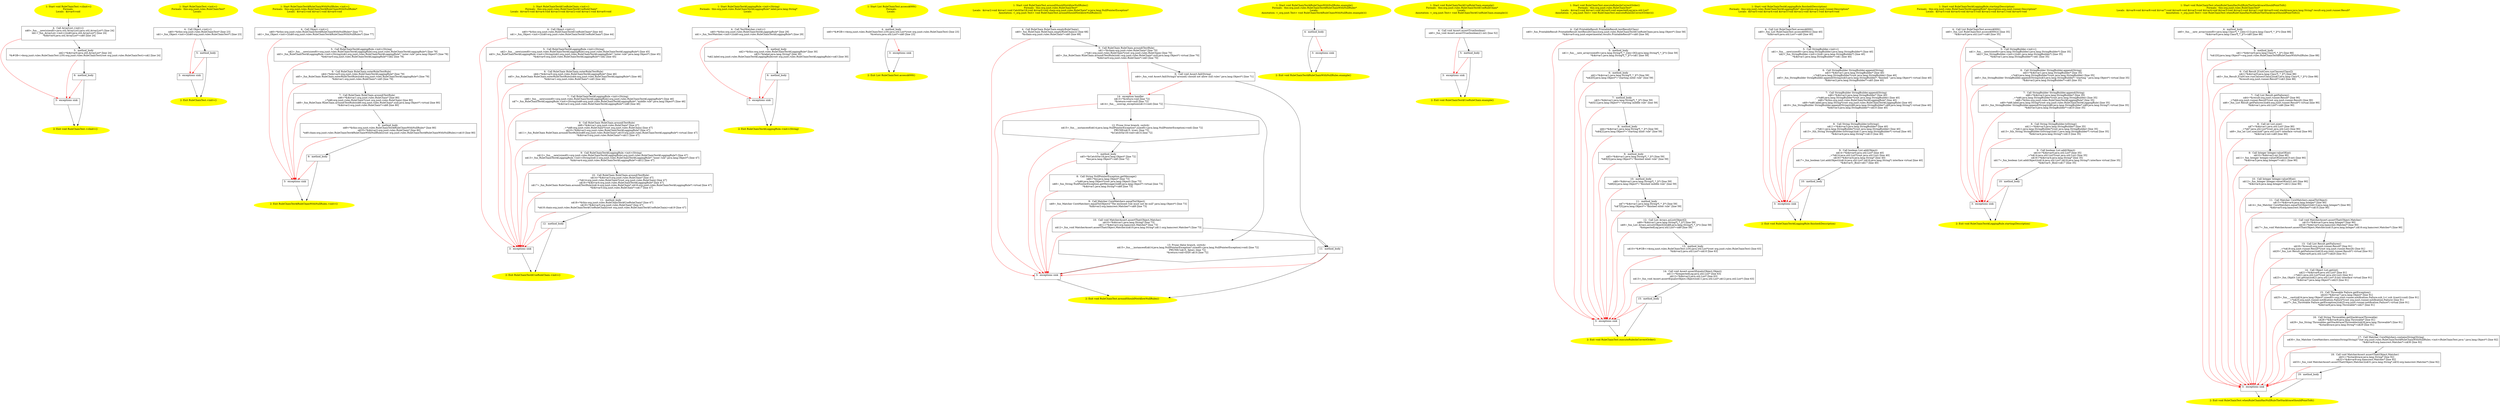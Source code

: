 /* @generated */
digraph cfg {
"org.junit.rules.RuleChainTest.<clinit>():void.5bfd9ba6c5c3c120618cb80d9de74406_1" [label="1: Start void RuleChainTest.<clinit>()\nFormals: \nLocals:  $irvar0:void \n  " color=yellow style=filled]
	

	 "org.junit.rules.RuleChainTest.<clinit>():void.5bfd9ba6c5c3c120618cb80d9de74406_1" -> "org.junit.rules.RuleChainTest.<clinit>():void.5bfd9ba6c5c3c120618cb80d9de74406_4" ;
"org.junit.rules.RuleChainTest.<clinit>():void.5bfd9ba6c5c3c120618cb80d9de74406_2" [label="2: Exit void RuleChainTest.<clinit>() \n  " color=yellow style=filled]
	

"org.junit.rules.RuleChainTest.<clinit>():void.5bfd9ba6c5c3c120618cb80d9de74406_3" [label="3:  exceptions sink \n  " shape="box"]
	

	 "org.junit.rules.RuleChainTest.<clinit>():void.5bfd9ba6c5c3c120618cb80d9de74406_3" -> "org.junit.rules.RuleChainTest.<clinit>():void.5bfd9ba6c5c3c120618cb80d9de74406_2" ;
"org.junit.rules.RuleChainTest.<clinit>():void.5bfd9ba6c5c3c120618cb80d9de74406_4" [label="4:  Call ArrayList.<init>() \n   n$0=_fun___new(sizeof(t=java.util.ArrayList):java.util.ArrayList*) [line 24]\n  n$1=_fun_ArrayList.<init>()(n$0:java.util.ArrayList*) [line 24]\n  *&$irvar0:java.util.ArrayList*=n$0 [line 24]\n " shape="box"]
	

	 "org.junit.rules.RuleChainTest.<clinit>():void.5bfd9ba6c5c3c120618cb80d9de74406_4" -> "org.junit.rules.RuleChainTest.<clinit>():void.5bfd9ba6c5c3c120618cb80d9de74406_5" ;
	 "org.junit.rules.RuleChainTest.<clinit>():void.5bfd9ba6c5c3c120618cb80d9de74406_4" -> "org.junit.rules.RuleChainTest.<clinit>():void.5bfd9ba6c5c3c120618cb80d9de74406_3" [color="red" ];
"org.junit.rules.RuleChainTest.<clinit>():void.5bfd9ba6c5c3c120618cb80d9de74406_5" [label="5:  method_body \n   n$2=*&$irvar0:java.util.ArrayList* [line 24]\n  *&#GB<>$org.junit.rules.RuleChainTest.LOG:org.junit.rules.RuleChainTest(root org.junit.rules.RuleChainTest)=n$2 [line 24]\n " shape="box"]
	

	 "org.junit.rules.RuleChainTest.<clinit>():void.5bfd9ba6c5c3c120618cb80d9de74406_5" -> "org.junit.rules.RuleChainTest.<clinit>():void.5bfd9ba6c5c3c120618cb80d9de74406_6" ;
	 "org.junit.rules.RuleChainTest.<clinit>():void.5bfd9ba6c5c3c120618cb80d9de74406_5" -> "org.junit.rules.RuleChainTest.<clinit>():void.5bfd9ba6c5c3c120618cb80d9de74406_3" [color="red" ];
"org.junit.rules.RuleChainTest.<clinit>():void.5bfd9ba6c5c3c120618cb80d9de74406_6" [label="6:  method_body \n  " shape="box"]
	

	 "org.junit.rules.RuleChainTest.<clinit>():void.5bfd9ba6c5c3c120618cb80d9de74406_6" -> "org.junit.rules.RuleChainTest.<clinit>():void.5bfd9ba6c5c3c120618cb80d9de74406_2" ;
	 "org.junit.rules.RuleChainTest.<clinit>():void.5bfd9ba6c5c3c120618cb80d9de74406_6" -> "org.junit.rules.RuleChainTest.<clinit>():void.5bfd9ba6c5c3c120618cb80d9de74406_3" [color="red" ];
"org.junit.rules.RuleChainTest.<init>().8a9f7992a6978327b6a777d21583bed6_1" [label="1: Start RuleChainTest.<init>()\nFormals:  this:org.junit.rules.RuleChainTest*\nLocals:  \n  " color=yellow style=filled]
	

	 "org.junit.rules.RuleChainTest.<init>().8a9f7992a6978327b6a777d21583bed6_1" -> "org.junit.rules.RuleChainTest.<init>().8a9f7992a6978327b6a777d21583bed6_4" ;
"org.junit.rules.RuleChainTest.<init>().8a9f7992a6978327b6a777d21583bed6_2" [label="2: Exit RuleChainTest.<init>() \n  " color=yellow style=filled]
	

"org.junit.rules.RuleChainTest.<init>().8a9f7992a6978327b6a777d21583bed6_3" [label="3:  exceptions sink \n  " shape="box"]
	

	 "org.junit.rules.RuleChainTest.<init>().8a9f7992a6978327b6a777d21583bed6_3" -> "org.junit.rules.RuleChainTest.<init>().8a9f7992a6978327b6a777d21583bed6_2" ;
"org.junit.rules.RuleChainTest.<init>().8a9f7992a6978327b6a777d21583bed6_4" [label="4:  Call Object.<init>() \n   n$0=*&this:org.junit.rules.RuleChainTest* [line 23]\n  n$1=_fun_Object.<init>()(n$0:org.junit.rules.RuleChainTest*) [line 23]\n " shape="box"]
	

	 "org.junit.rules.RuleChainTest.<init>().8a9f7992a6978327b6a777d21583bed6_4" -> "org.junit.rules.RuleChainTest.<init>().8a9f7992a6978327b6a777d21583bed6_5" ;
	 "org.junit.rules.RuleChainTest.<init>().8a9f7992a6978327b6a777d21583bed6_4" -> "org.junit.rules.RuleChainTest.<init>().8a9f7992a6978327b6a777d21583bed6_3" [color="red" ];
"org.junit.rules.RuleChainTest.<init>().8a9f7992a6978327b6a777d21583bed6_5" [label="5:  method_body \n  " shape="box"]
	

	 "org.junit.rules.RuleChainTest.<init>().8a9f7992a6978327b6a777d21583bed6_5" -> "org.junit.rules.RuleChainTest.<init>().8a9f7992a6978327b6a777d21583bed6_2" ;
	 "org.junit.rules.RuleChainTest.<init>().8a9f7992a6978327b6a777d21583bed6_5" -> "org.junit.rules.RuleChainTest.<init>().8a9f7992a6978327b6a777d21583bed6_3" [color="red" ];
"org.junit.rules.RuleChainTest$RuleChainWithNullRules.<init>().d3c0b31030d5d2784186c25346d66378_1" [label="1: Start RuleChainTest$RuleChainWithNullRules.<init>()\nFormals:  this:org.junit.rules.RuleChainTest$RuleChainWithNullRules*\nLocals:  $irvar2:void $irvar1:void $irvar0:void \n  " color=yellow style=filled]
	

	 "org.junit.rules.RuleChainTest$RuleChainWithNullRules.<init>().d3c0b31030d5d2784186c25346d66378_1" -> "org.junit.rules.RuleChainTest$RuleChainWithNullRules.<init>().d3c0b31030d5d2784186c25346d66378_4" ;
"org.junit.rules.RuleChainTest$RuleChainWithNullRules.<init>().d3c0b31030d5d2784186c25346d66378_2" [label="2: Exit RuleChainTest$RuleChainWithNullRules.<init>() \n  " color=yellow style=filled]
	

"org.junit.rules.RuleChainTest$RuleChainWithNullRules.<init>().d3c0b31030d5d2784186c25346d66378_3" [label="3:  exceptions sink \n  " shape="box"]
	

	 "org.junit.rules.RuleChainTest$RuleChainWithNullRules.<init>().d3c0b31030d5d2784186c25346d66378_3" -> "org.junit.rules.RuleChainTest$RuleChainWithNullRules.<init>().d3c0b31030d5d2784186c25346d66378_2" ;
"org.junit.rules.RuleChainTest$RuleChainWithNullRules.<init>().d3c0b31030d5d2784186c25346d66378_4" [label="4:  Call Object.<init>() \n   n$0=*&this:org.junit.rules.RuleChainTest$RuleChainWithNullRules* [line 77]\n  n$1=_fun_Object.<init>()(n$0:org.junit.rules.RuleChainTest$RuleChainWithNullRules*) [line 77]\n " shape="box"]
	

	 "org.junit.rules.RuleChainTest$RuleChainWithNullRules.<init>().d3c0b31030d5d2784186c25346d66378_4" -> "org.junit.rules.RuleChainTest$RuleChainWithNullRules.<init>().d3c0b31030d5d2784186c25346d66378_5" ;
	 "org.junit.rules.RuleChainTest$RuleChainWithNullRules.<init>().d3c0b31030d5d2784186c25346d66378_4" -> "org.junit.rules.RuleChainTest$RuleChainWithNullRules.<init>().d3c0b31030d5d2784186c25346d66378_3" [color="red" ];
"org.junit.rules.RuleChainTest$RuleChainWithNullRules.<init>().d3c0b31030d5d2784186c25346d66378_5" [label="5:  Call RuleChainTest$LoggingRule.<init>(String) \n   n$2=_fun___new(sizeof(t=org.junit.rules.RuleChainTest$LoggingRule):org.junit.rules.RuleChainTest$LoggingRule*) [line 78]\n  n$3=_fun_RuleChainTest$LoggingRule.<init>(String)(n$2:org.junit.rules.RuleChainTest$LoggingRule*,\"outer rule\":java.lang.Object*) [line 78]\n  *&$irvar0:org.junit.rules.RuleChainTest$LoggingRule*=n$2 [line 78]\n " shape="box"]
	

	 "org.junit.rules.RuleChainTest$RuleChainWithNullRules.<init>().d3c0b31030d5d2784186c25346d66378_5" -> "org.junit.rules.RuleChainTest$RuleChainWithNullRules.<init>().d3c0b31030d5d2784186c25346d66378_6" ;
	 "org.junit.rules.RuleChainTest$RuleChainWithNullRules.<init>().d3c0b31030d5d2784186c25346d66378_5" -> "org.junit.rules.RuleChainTest$RuleChainWithNullRules.<init>().d3c0b31030d5d2784186c25346d66378_3" [color="red" ];
"org.junit.rules.RuleChainTest$RuleChainWithNullRules.<init>().d3c0b31030d5d2784186c25346d66378_6" [label="6:  Call RuleChain RuleChain.outerRule(TestRule) \n   n$4=*&$irvar0:org.junit.rules.RuleChainTest$LoggingRule* [line 79]\n  n$5=_fun_RuleChain RuleChain.outerRule(TestRule)(n$4:org.junit.rules.RuleChainTest$LoggingRule*) [line 79]\n  *&$irvar1:org.junit.rules.RuleChain*=n$5 [line 79]\n " shape="box"]
	

	 "org.junit.rules.RuleChainTest$RuleChainWithNullRules.<init>().d3c0b31030d5d2784186c25346d66378_6" -> "org.junit.rules.RuleChainTest$RuleChainWithNullRules.<init>().d3c0b31030d5d2784186c25346d66378_7" ;
	 "org.junit.rules.RuleChainTest$RuleChainWithNullRules.<init>().d3c0b31030d5d2784186c25346d66378_6" -> "org.junit.rules.RuleChainTest$RuleChainWithNullRules.<init>().d3c0b31030d5d2784186c25346d66378_3" [color="red" ];
"org.junit.rules.RuleChainTest$RuleChainWithNullRules.<init>().d3c0b31030d5d2784186c25346d66378_7" [label="7:  Call RuleChain RuleChain.around(TestRule) \n   n$6=*&$irvar1:org.junit.rules.RuleChain* [line 80]\n  _=*n$6:org.junit.rules.RuleChain*(root org.junit.rules.RuleChain) [line 80]\n  n$8=_fun_RuleChain RuleChain.around(TestRule)(n$6:org.junit.rules.RuleChain*,null:java.lang.Object*) virtual [line 80]\n  *&$irvar2:org.junit.rules.RuleChain*=n$8 [line 80]\n " shape="box"]
	

	 "org.junit.rules.RuleChainTest$RuleChainWithNullRules.<init>().d3c0b31030d5d2784186c25346d66378_7" -> "org.junit.rules.RuleChainTest$RuleChainWithNullRules.<init>().d3c0b31030d5d2784186c25346d66378_8" ;
	 "org.junit.rules.RuleChainTest$RuleChainWithNullRules.<init>().d3c0b31030d5d2784186c25346d66378_7" -> "org.junit.rules.RuleChainTest$RuleChainWithNullRules.<init>().d3c0b31030d5d2784186c25346d66378_3" [color="red" ];
"org.junit.rules.RuleChainTest$RuleChainWithNullRules.<init>().d3c0b31030d5d2784186c25346d66378_8" [label="8:  method_body \n   n$9=*&this:org.junit.rules.RuleChainTest$RuleChainWithNullRules* [line 80]\n  n$10=*&$irvar2:org.junit.rules.RuleChain* [line 80]\n  *n$9.chain:org.junit.rules.RuleChainTest$RuleChainWithNullRules(root org.junit.rules.RuleChainTest$RuleChainWithNullRules)=n$10 [line 80]\n " shape="box"]
	

	 "org.junit.rules.RuleChainTest$RuleChainWithNullRules.<init>().d3c0b31030d5d2784186c25346d66378_8" -> "org.junit.rules.RuleChainTest$RuleChainWithNullRules.<init>().d3c0b31030d5d2784186c25346d66378_9" ;
	 "org.junit.rules.RuleChainTest$RuleChainWithNullRules.<init>().d3c0b31030d5d2784186c25346d66378_8" -> "org.junit.rules.RuleChainTest$RuleChainWithNullRules.<init>().d3c0b31030d5d2784186c25346d66378_3" [color="red" ];
"org.junit.rules.RuleChainTest$RuleChainWithNullRules.<init>().d3c0b31030d5d2784186c25346d66378_9" [label="9:  method_body \n  " shape="box"]
	

	 "org.junit.rules.RuleChainTest$RuleChainWithNullRules.<init>().d3c0b31030d5d2784186c25346d66378_9" -> "org.junit.rules.RuleChainTest$RuleChainWithNullRules.<init>().d3c0b31030d5d2784186c25346d66378_2" ;
	 "org.junit.rules.RuleChainTest$RuleChainWithNullRules.<init>().d3c0b31030d5d2784186c25346d66378_9" -> "org.junit.rules.RuleChainTest$RuleChainWithNullRules.<init>().d3c0b31030d5d2784186c25346d66378_3" [color="red" ];
"org.junit.rules.RuleChainTest$UseRuleChain.<init>().57bd0dfe47847eb08a513ae3cd096f5f_1" [label="1: Start RuleChainTest$UseRuleChain.<init>()\nFormals:  this:org.junit.rules.RuleChainTest$UseRuleChain*\nLocals:  $irvar5:void $irvar4:void $irvar3:void $irvar2:void $irvar1:void $irvar0:void \n  " color=yellow style=filled]
	

	 "org.junit.rules.RuleChainTest$UseRuleChain.<init>().57bd0dfe47847eb08a513ae3cd096f5f_1" -> "org.junit.rules.RuleChainTest$UseRuleChain.<init>().57bd0dfe47847eb08a513ae3cd096f5f_4" ;
"org.junit.rules.RuleChainTest$UseRuleChain.<init>().57bd0dfe47847eb08a513ae3cd096f5f_2" [label="2: Exit RuleChainTest$UseRuleChain.<init>() \n  " color=yellow style=filled]
	

"org.junit.rules.RuleChainTest$UseRuleChain.<init>().57bd0dfe47847eb08a513ae3cd096f5f_3" [label="3:  exceptions sink \n  " shape="box"]
	

	 "org.junit.rules.RuleChainTest$UseRuleChain.<init>().57bd0dfe47847eb08a513ae3cd096f5f_3" -> "org.junit.rules.RuleChainTest$UseRuleChain.<init>().57bd0dfe47847eb08a513ae3cd096f5f_2" ;
"org.junit.rules.RuleChainTest$UseRuleChain.<init>().57bd0dfe47847eb08a513ae3cd096f5f_4" [label="4:  Call Object.<init>() \n   n$0=*&this:org.junit.rules.RuleChainTest$UseRuleChain* [line 44]\n  n$1=_fun_Object.<init>()(n$0:org.junit.rules.RuleChainTest$UseRuleChain*) [line 44]\n " shape="box"]
	

	 "org.junit.rules.RuleChainTest$UseRuleChain.<init>().57bd0dfe47847eb08a513ae3cd096f5f_4" -> "org.junit.rules.RuleChainTest$UseRuleChain.<init>().57bd0dfe47847eb08a513ae3cd096f5f_5" ;
	 "org.junit.rules.RuleChainTest$UseRuleChain.<init>().57bd0dfe47847eb08a513ae3cd096f5f_4" -> "org.junit.rules.RuleChainTest$UseRuleChain.<init>().57bd0dfe47847eb08a513ae3cd096f5f_3" [color="red" ];
"org.junit.rules.RuleChainTest$UseRuleChain.<init>().57bd0dfe47847eb08a513ae3cd096f5f_5" [label="5:  Call RuleChainTest$LoggingRule.<init>(String) \n   n$2=_fun___new(sizeof(t=org.junit.rules.RuleChainTest$LoggingRule):org.junit.rules.RuleChainTest$LoggingRule*) [line 45]\n  n$3=_fun_RuleChainTest$LoggingRule.<init>(String)(n$2:org.junit.rules.RuleChainTest$LoggingRule*,\"outer rule\":java.lang.Object*) [line 45]\n  *&$irvar0:org.junit.rules.RuleChainTest$LoggingRule*=n$2 [line 45]\n " shape="box"]
	

	 "org.junit.rules.RuleChainTest$UseRuleChain.<init>().57bd0dfe47847eb08a513ae3cd096f5f_5" -> "org.junit.rules.RuleChainTest$UseRuleChain.<init>().57bd0dfe47847eb08a513ae3cd096f5f_6" ;
	 "org.junit.rules.RuleChainTest$UseRuleChain.<init>().57bd0dfe47847eb08a513ae3cd096f5f_5" -> "org.junit.rules.RuleChainTest$UseRuleChain.<init>().57bd0dfe47847eb08a513ae3cd096f5f_3" [color="red" ];
"org.junit.rules.RuleChainTest$UseRuleChain.<init>().57bd0dfe47847eb08a513ae3cd096f5f_6" [label="6:  Call RuleChain RuleChain.outerRule(TestRule) \n   n$4=*&$irvar0:org.junit.rules.RuleChainTest$LoggingRule* [line 46]\n  n$5=_fun_RuleChain RuleChain.outerRule(TestRule)(n$4:org.junit.rules.RuleChainTest$LoggingRule*) [line 46]\n  *&$irvar1:org.junit.rules.RuleChain*=n$5 [line 46]\n " shape="box"]
	

	 "org.junit.rules.RuleChainTest$UseRuleChain.<init>().57bd0dfe47847eb08a513ae3cd096f5f_6" -> "org.junit.rules.RuleChainTest$UseRuleChain.<init>().57bd0dfe47847eb08a513ae3cd096f5f_7" ;
	 "org.junit.rules.RuleChainTest$UseRuleChain.<init>().57bd0dfe47847eb08a513ae3cd096f5f_6" -> "org.junit.rules.RuleChainTest$UseRuleChain.<init>().57bd0dfe47847eb08a513ae3cd096f5f_3" [color="red" ];
"org.junit.rules.RuleChainTest$UseRuleChain.<init>().57bd0dfe47847eb08a513ae3cd096f5f_7" [label="7:  Call RuleChainTest$LoggingRule.<init>(String) \n   n$6=_fun___new(sizeof(t=org.junit.rules.RuleChainTest$LoggingRule):org.junit.rules.RuleChainTest$LoggingRule*) [line 46]\n  n$7=_fun_RuleChainTest$LoggingRule.<init>(String)(n$6:org.junit.rules.RuleChainTest$LoggingRule*,\"middle rule\":java.lang.Object*) [line 46]\n  *&$irvar2:org.junit.rules.RuleChainTest$LoggingRule*=n$6 [line 46]\n " shape="box"]
	

	 "org.junit.rules.RuleChainTest$UseRuleChain.<init>().57bd0dfe47847eb08a513ae3cd096f5f_7" -> "org.junit.rules.RuleChainTest$UseRuleChain.<init>().57bd0dfe47847eb08a513ae3cd096f5f_8" ;
	 "org.junit.rules.RuleChainTest$UseRuleChain.<init>().57bd0dfe47847eb08a513ae3cd096f5f_7" -> "org.junit.rules.RuleChainTest$UseRuleChain.<init>().57bd0dfe47847eb08a513ae3cd096f5f_3" [color="red" ];
"org.junit.rules.RuleChainTest$UseRuleChain.<init>().57bd0dfe47847eb08a513ae3cd096f5f_8" [label="8:  Call RuleChain RuleChain.around(TestRule) \n   n$8=*&$irvar1:org.junit.rules.RuleChain* [line 47]\n  _=*n$8:org.junit.rules.RuleChain*(root org.junit.rules.RuleChain) [line 47]\n  n$10=*&$irvar2:org.junit.rules.RuleChainTest$LoggingRule* [line 47]\n  n$11=_fun_RuleChain RuleChain.around(TestRule)(n$8:org.junit.rules.RuleChain*,n$10:org.junit.rules.RuleChainTest$LoggingRule*) virtual [line 47]\n  *&$irvar3:org.junit.rules.RuleChain*=n$11 [line 47]\n " shape="box"]
	

	 "org.junit.rules.RuleChainTest$UseRuleChain.<init>().57bd0dfe47847eb08a513ae3cd096f5f_8" -> "org.junit.rules.RuleChainTest$UseRuleChain.<init>().57bd0dfe47847eb08a513ae3cd096f5f_9" ;
	 "org.junit.rules.RuleChainTest$UseRuleChain.<init>().57bd0dfe47847eb08a513ae3cd096f5f_8" -> "org.junit.rules.RuleChainTest$UseRuleChain.<init>().57bd0dfe47847eb08a513ae3cd096f5f_3" [color="red" ];
"org.junit.rules.RuleChainTest$UseRuleChain.<init>().57bd0dfe47847eb08a513ae3cd096f5f_9" [label="9:  Call RuleChainTest$LoggingRule.<init>(String) \n   n$12=_fun___new(sizeof(t=org.junit.rules.RuleChainTest$LoggingRule):org.junit.rules.RuleChainTest$LoggingRule*) [line 47]\n  n$13=_fun_RuleChainTest$LoggingRule.<init>(String)(n$12:org.junit.rules.RuleChainTest$LoggingRule*,\"inner rule\":java.lang.Object*) [line 47]\n  *&$irvar4:org.junit.rules.RuleChainTest$LoggingRule*=n$12 [line 47]\n " shape="box"]
	

	 "org.junit.rules.RuleChainTest$UseRuleChain.<init>().57bd0dfe47847eb08a513ae3cd096f5f_9" -> "org.junit.rules.RuleChainTest$UseRuleChain.<init>().57bd0dfe47847eb08a513ae3cd096f5f_10" ;
	 "org.junit.rules.RuleChainTest$UseRuleChain.<init>().57bd0dfe47847eb08a513ae3cd096f5f_9" -> "org.junit.rules.RuleChainTest$UseRuleChain.<init>().57bd0dfe47847eb08a513ae3cd096f5f_3" [color="red" ];
"org.junit.rules.RuleChainTest$UseRuleChain.<init>().57bd0dfe47847eb08a513ae3cd096f5f_10" [label="10:  Call RuleChain RuleChain.around(TestRule) \n   n$14=*&$irvar3:org.junit.rules.RuleChain* [line 47]\n  _=*n$14:org.junit.rules.RuleChain*(root org.junit.rules.RuleChain) [line 47]\n  n$16=*&$irvar4:org.junit.rules.RuleChainTest$LoggingRule* [line 47]\n  n$17=_fun_RuleChain RuleChain.around(TestRule)(n$14:org.junit.rules.RuleChain*,n$16:org.junit.rules.RuleChainTest$LoggingRule*) virtual [line 47]\n  *&$irvar5:org.junit.rules.RuleChain*=n$17 [line 47]\n " shape="box"]
	

	 "org.junit.rules.RuleChainTest$UseRuleChain.<init>().57bd0dfe47847eb08a513ae3cd096f5f_10" -> "org.junit.rules.RuleChainTest$UseRuleChain.<init>().57bd0dfe47847eb08a513ae3cd096f5f_11" ;
	 "org.junit.rules.RuleChainTest$UseRuleChain.<init>().57bd0dfe47847eb08a513ae3cd096f5f_10" -> "org.junit.rules.RuleChainTest$UseRuleChain.<init>().57bd0dfe47847eb08a513ae3cd096f5f_3" [color="red" ];
"org.junit.rules.RuleChainTest$UseRuleChain.<init>().57bd0dfe47847eb08a513ae3cd096f5f_11" [label="11:  method_body \n   n$18=*&this:org.junit.rules.RuleChainTest$UseRuleChain* [line 47]\n  n$19=*&$irvar5:org.junit.rules.RuleChain* [line 47]\n  *n$18.chain:org.junit.rules.RuleChainTest$UseRuleChain(root org.junit.rules.RuleChainTest$UseRuleChain)=n$19 [line 47]\n " shape="box"]
	

	 "org.junit.rules.RuleChainTest$UseRuleChain.<init>().57bd0dfe47847eb08a513ae3cd096f5f_11" -> "org.junit.rules.RuleChainTest$UseRuleChain.<init>().57bd0dfe47847eb08a513ae3cd096f5f_12" ;
	 "org.junit.rules.RuleChainTest$UseRuleChain.<init>().57bd0dfe47847eb08a513ae3cd096f5f_11" -> "org.junit.rules.RuleChainTest$UseRuleChain.<init>().57bd0dfe47847eb08a513ae3cd096f5f_3" [color="red" ];
"org.junit.rules.RuleChainTest$UseRuleChain.<init>().57bd0dfe47847eb08a513ae3cd096f5f_12" [label="12:  method_body \n  " shape="box"]
	

	 "org.junit.rules.RuleChainTest$UseRuleChain.<init>().57bd0dfe47847eb08a513ae3cd096f5f_12" -> "org.junit.rules.RuleChainTest$UseRuleChain.<init>().57bd0dfe47847eb08a513ae3cd096f5f_2" ;
	 "org.junit.rules.RuleChainTest$UseRuleChain.<init>().57bd0dfe47847eb08a513ae3cd096f5f_12" -> "org.junit.rules.RuleChainTest$UseRuleChain.<init>().57bd0dfe47847eb08a513ae3cd096f5f_3" [color="red" ];
"org.junit.rules.RuleChainTest$LoggingRule.<init>(java.lang.String).00be8cc9a107f60fa561de73a5dbe571_1" [label="1: Start RuleChainTest$LoggingRule.<init>(String)\nFormals:  this:org.junit.rules.RuleChainTest$LoggingRule* label:java.lang.String*\nLocals:  \n  " color=yellow style=filled]
	

	 "org.junit.rules.RuleChainTest$LoggingRule.<init>(java.lang.String).00be8cc9a107f60fa561de73a5dbe571_1" -> "org.junit.rules.RuleChainTest$LoggingRule.<init>(java.lang.String).00be8cc9a107f60fa561de73a5dbe571_4" ;
"org.junit.rules.RuleChainTest$LoggingRule.<init>(java.lang.String).00be8cc9a107f60fa561de73a5dbe571_2" [label="2: Exit RuleChainTest$LoggingRule.<init>(String) \n  " color=yellow style=filled]
	

"org.junit.rules.RuleChainTest$LoggingRule.<init>(java.lang.String).00be8cc9a107f60fa561de73a5dbe571_3" [label="3:  exceptions sink \n  " shape="box"]
	

	 "org.junit.rules.RuleChainTest$LoggingRule.<init>(java.lang.String).00be8cc9a107f60fa561de73a5dbe571_3" -> "org.junit.rules.RuleChainTest$LoggingRule.<init>(java.lang.String).00be8cc9a107f60fa561de73a5dbe571_2" ;
"org.junit.rules.RuleChainTest$LoggingRule.<init>(java.lang.String).00be8cc9a107f60fa561de73a5dbe571_4" [label="4:  Call TestWatcher.<init>() \n   n$0=*&this:org.junit.rules.RuleChainTest$LoggingRule* [line 29]\n  n$1=_fun_TestWatcher.<init>()(n$0:org.junit.rules.RuleChainTest$LoggingRule*) [line 29]\n " shape="box"]
	

	 "org.junit.rules.RuleChainTest$LoggingRule.<init>(java.lang.String).00be8cc9a107f60fa561de73a5dbe571_4" -> "org.junit.rules.RuleChainTest$LoggingRule.<init>(java.lang.String).00be8cc9a107f60fa561de73a5dbe571_5" ;
	 "org.junit.rules.RuleChainTest$LoggingRule.<init>(java.lang.String).00be8cc9a107f60fa561de73a5dbe571_4" -> "org.junit.rules.RuleChainTest$LoggingRule.<init>(java.lang.String).00be8cc9a107f60fa561de73a5dbe571_3" [color="red" ];
"org.junit.rules.RuleChainTest$LoggingRule.<init>(java.lang.String).00be8cc9a107f60fa561de73a5dbe571_5" [label="5:  method_body \n   n$2=*&this:org.junit.rules.RuleChainTest$LoggingRule* [line 30]\n  n$3=*&label:java.lang.String* [line 30]\n  *n$2.label:org.junit.rules.RuleChainTest$LoggingRule(root org.junit.rules.RuleChainTest$LoggingRule)=n$3 [line 30]\n " shape="box"]
	

	 "org.junit.rules.RuleChainTest$LoggingRule.<init>(java.lang.String).00be8cc9a107f60fa561de73a5dbe571_5" -> "org.junit.rules.RuleChainTest$LoggingRule.<init>(java.lang.String).00be8cc9a107f60fa561de73a5dbe571_6" ;
	 "org.junit.rules.RuleChainTest$LoggingRule.<init>(java.lang.String).00be8cc9a107f60fa561de73a5dbe571_5" -> "org.junit.rules.RuleChainTest$LoggingRule.<init>(java.lang.String).00be8cc9a107f60fa561de73a5dbe571_3" [color="red" ];
"org.junit.rules.RuleChainTest$LoggingRule.<init>(java.lang.String).00be8cc9a107f60fa561de73a5dbe571_6" [label="6:  method_body \n  " shape="box"]
	

	 "org.junit.rules.RuleChainTest$LoggingRule.<init>(java.lang.String).00be8cc9a107f60fa561de73a5dbe571_6" -> "org.junit.rules.RuleChainTest$LoggingRule.<init>(java.lang.String).00be8cc9a107f60fa561de73a5dbe571_2" ;
	 "org.junit.rules.RuleChainTest$LoggingRule.<init>(java.lang.String).00be8cc9a107f60fa561de73a5dbe571_6" -> "org.junit.rules.RuleChainTest$LoggingRule.<init>(java.lang.String).00be8cc9a107f60fa561de73a5dbe571_3" [color="red" ];
"org.junit.rules.RuleChainTest.access$000():java.util.List.f9d72aee3339850a821807c58559e847_1" [label="1: Start List RuleChainTest.access$000()\nFormals: \nLocals:  \n  " color=yellow style=filled]
	

	 "org.junit.rules.RuleChainTest.access$000():java.util.List.f9d72aee3339850a821807c58559e847_1" -> "org.junit.rules.RuleChainTest.access$000():java.util.List.f9d72aee3339850a821807c58559e847_4" ;
"org.junit.rules.RuleChainTest.access$000():java.util.List.f9d72aee3339850a821807c58559e847_2" [label="2: Exit List RuleChainTest.access$000() \n  " color=yellow style=filled]
	

"org.junit.rules.RuleChainTest.access$000():java.util.List.f9d72aee3339850a821807c58559e847_3" [label="3:  exceptions sink \n  " shape="box"]
	

	 "org.junit.rules.RuleChainTest.access$000():java.util.List.f9d72aee3339850a821807c58559e847_3" -> "org.junit.rules.RuleChainTest.access$000():java.util.List.f9d72aee3339850a821807c58559e847_2" ;
"org.junit.rules.RuleChainTest.access$000():java.util.List.f9d72aee3339850a821807c58559e847_4" [label="4:  method_body \n   n$0=*&#GB<>$org.junit.rules.RuleChainTest.LOG:java.util.List*(root org.junit.rules.RuleChainTest) [line 23]\n  *&return:java.util.List*=n$0 [line 23]\n " shape="box"]
	

	 "org.junit.rules.RuleChainTest.access$000():java.util.List.f9d72aee3339850a821807c58559e847_4" -> "org.junit.rules.RuleChainTest.access$000():java.util.List.f9d72aee3339850a821807c58559e847_2" ;
	 "org.junit.rules.RuleChainTest.access$000():java.util.List.f9d72aee3339850a821807c58559e847_4" -> "org.junit.rules.RuleChainTest.access$000():java.util.List.f9d72aee3339850a821807c58559e847_3" [color="red" ];
"org.junit.rules.RuleChainTest.aroundShouldNotAllowNullRules():void.6a1862957c31efc4eb90d8963c83452a_1" [label="1: Start void RuleChainTest.aroundShouldNotAllowNullRules()\nFormals:  this:org.junit.rules.RuleChainTest*\nLocals:  $irvar2:void $irvar1:void CatchVar18:void $irvar0:void chain:org.junit.rules.RuleChain* e:java.lang.NullPointerException*\nAnnotation: <_org.junit.Test> void RuleChainTest.aroundShouldNotAllowNullRules()() \n  " color=yellow style=filled]
	

	 "org.junit.rules.RuleChainTest.aroundShouldNotAllowNullRules():void.6a1862957c31efc4eb90d8963c83452a_1" -> "org.junit.rules.RuleChainTest.aroundShouldNotAllowNullRules():void.6a1862957c31efc4eb90d8963c83452a_4" ;
"org.junit.rules.RuleChainTest.aroundShouldNotAllowNullRules():void.6a1862957c31efc4eb90d8963c83452a_2" [label="2: Exit void RuleChainTest.aroundShouldNotAllowNullRules() \n  " color=yellow style=filled]
	

"org.junit.rules.RuleChainTest.aroundShouldNotAllowNullRules():void.6a1862957c31efc4eb90d8963c83452a_3" [label="3:  exceptions sink \n  " shape="box"]
	

	 "org.junit.rules.RuleChainTest.aroundShouldNotAllowNullRules():void.6a1862957c31efc4eb90d8963c83452a_3" -> "org.junit.rules.RuleChainTest.aroundShouldNotAllowNullRules():void.6a1862957c31efc4eb90d8963c83452a_2" ;
"org.junit.rules.RuleChainTest.aroundShouldNotAllowNullRules():void.6a1862957c31efc4eb90d8963c83452a_4" [label="4:  Call RuleChain RuleChain.emptyRuleChain() \n   n$0=_fun_RuleChain RuleChain.emptyRuleChain()() [line 68]\n  *&chain:org.junit.rules.RuleChain*=n$0 [line 68]\n " shape="box"]
	

	 "org.junit.rules.RuleChainTest.aroundShouldNotAllowNullRules():void.6a1862957c31efc4eb90d8963c83452a_4" -> "org.junit.rules.RuleChainTest.aroundShouldNotAllowNullRules():void.6a1862957c31efc4eb90d8963c83452a_5" ;
	 "org.junit.rules.RuleChainTest.aroundShouldNotAllowNullRules():void.6a1862957c31efc4eb90d8963c83452a_4" -> "org.junit.rules.RuleChainTest.aroundShouldNotAllowNullRules():void.6a1862957c31efc4eb90d8963c83452a_3" [color="red" ];
"org.junit.rules.RuleChainTest.aroundShouldNotAllowNullRules():void.6a1862957c31efc4eb90d8963c83452a_5" [label="5:  Call RuleChain RuleChain.around(TestRule) \n   n$1=*&chain:org.junit.rules.RuleChain* [line 70]\n  _=*n$1:org.junit.rules.RuleChain*(root org.junit.rules.RuleChain) [line 70]\n  n$3=_fun_RuleChain RuleChain.around(TestRule)(n$1:org.junit.rules.RuleChain*,null:java.lang.Object*) virtual [line 70]\n  *&$irvar0:org.junit.rules.RuleChain*=n$3 [line 70]\n " shape="box"]
	

	 "org.junit.rules.RuleChainTest.aroundShouldNotAllowNullRules():void.6a1862957c31efc4eb90d8963c83452a_5" -> "org.junit.rules.RuleChainTest.aroundShouldNotAllowNullRules():void.6a1862957c31efc4eb90d8963c83452a_6" ;
	 "org.junit.rules.RuleChainTest.aroundShouldNotAllowNullRules():void.6a1862957c31efc4eb90d8963c83452a_5" -> "org.junit.rules.RuleChainTest.aroundShouldNotAllowNullRules():void.6a1862957c31efc4eb90d8963c83452a_14" [color="red" ];
"org.junit.rules.RuleChainTest.aroundShouldNotAllowNullRules():void.6a1862957c31efc4eb90d8963c83452a_6" [label="6:  Call void Assert.fail(String) \n   n$4=_fun_void Assert.fail(String)(\"around() should not allow null rules\":java.lang.Object*) [line 71]\n " shape="box"]
	

	 "org.junit.rules.RuleChainTest.aroundShouldNotAllowNullRules():void.6a1862957c31efc4eb90d8963c83452a_6" -> "org.junit.rules.RuleChainTest.aroundShouldNotAllowNullRules():void.6a1862957c31efc4eb90d8963c83452a_11" ;
	 "org.junit.rules.RuleChainTest.aroundShouldNotAllowNullRules():void.6a1862957c31efc4eb90d8963c83452a_6" -> "org.junit.rules.RuleChainTest.aroundShouldNotAllowNullRules():void.6a1862957c31efc4eb90d8963c83452a_14" [color="red" ];
"org.junit.rules.RuleChainTest.aroundShouldNotAllowNullRules():void.6a1862957c31efc4eb90d8963c83452a_7" [label="7:  method_body \n   n$5=*&CatchVar18:java.lang.Object* [line 72]\n  *&e:java.lang.Object*=n$5 [line 72]\n " shape="box"]
	

	 "org.junit.rules.RuleChainTest.aroundShouldNotAllowNullRules():void.6a1862957c31efc4eb90d8963c83452a_7" -> "org.junit.rules.RuleChainTest.aroundShouldNotAllowNullRules():void.6a1862957c31efc4eb90d8963c83452a_8" ;
	 "org.junit.rules.RuleChainTest.aroundShouldNotAllowNullRules():void.6a1862957c31efc4eb90d8963c83452a_7" -> "org.junit.rules.RuleChainTest.aroundShouldNotAllowNullRules():void.6a1862957c31efc4eb90d8963c83452a_3" [color="red" ];
"org.junit.rules.RuleChainTest.aroundShouldNotAllowNullRules():void.6a1862957c31efc4eb90d8963c83452a_8" [label="8:  Call String NullPointerException.getMessage() \n   n$6=*&e:java.lang.Object* [line 73]\n  _=*n$6:java.lang.Object*(root java.lang.Object) [line 73]\n  n$8=_fun_String NullPointerException.getMessage()(n$6:java.lang.Object*) virtual [line 73]\n  *&$irvar1:java.lang.String*=n$8 [line 73]\n " shape="box"]
	

	 "org.junit.rules.RuleChainTest.aroundShouldNotAllowNullRules():void.6a1862957c31efc4eb90d8963c83452a_8" -> "org.junit.rules.RuleChainTest.aroundShouldNotAllowNullRules():void.6a1862957c31efc4eb90d8963c83452a_9" ;
	 "org.junit.rules.RuleChainTest.aroundShouldNotAllowNullRules():void.6a1862957c31efc4eb90d8963c83452a_8" -> "org.junit.rules.RuleChainTest.aroundShouldNotAllowNullRules():void.6a1862957c31efc4eb90d8963c83452a_3" [color="red" ];
"org.junit.rules.RuleChainTest.aroundShouldNotAllowNullRules():void.6a1862957c31efc4eb90d8963c83452a_9" [label="9:  Call Matcher CoreMatchers.equalTo(Object) \n   n$9=_fun_Matcher CoreMatchers.equalTo(Object)(\"The enclosed rule must not be null\":java.lang.Object*) [line 73]\n  *&$irvar2:org.hamcrest.Matcher*=n$9 [line 73]\n " shape="box"]
	

	 "org.junit.rules.RuleChainTest.aroundShouldNotAllowNullRules():void.6a1862957c31efc4eb90d8963c83452a_9" -> "org.junit.rules.RuleChainTest.aroundShouldNotAllowNullRules():void.6a1862957c31efc4eb90d8963c83452a_10" ;
	 "org.junit.rules.RuleChainTest.aroundShouldNotAllowNullRules():void.6a1862957c31efc4eb90d8963c83452a_9" -> "org.junit.rules.RuleChainTest.aroundShouldNotAllowNullRules():void.6a1862957c31efc4eb90d8963c83452a_3" [color="red" ];
"org.junit.rules.RuleChainTest.aroundShouldNotAllowNullRules():void.6a1862957c31efc4eb90d8963c83452a_10" [label="10:  Call void MatcherAssert.assertThat(Object,Matcher) \n   n$10=*&$irvar1:java.lang.String* [line 73]\n  n$11=*&$irvar2:org.hamcrest.Matcher* [line 73]\n  n$12=_fun_void MatcherAssert.assertThat(Object,Matcher)(n$10:java.lang.String*,n$11:org.hamcrest.Matcher*) [line 73]\n " shape="box"]
	

	 "org.junit.rules.RuleChainTest.aroundShouldNotAllowNullRules():void.6a1862957c31efc4eb90d8963c83452a_10" -> "org.junit.rules.RuleChainTest.aroundShouldNotAllowNullRules():void.6a1862957c31efc4eb90d8963c83452a_11" ;
	 "org.junit.rules.RuleChainTest.aroundShouldNotAllowNullRules():void.6a1862957c31efc4eb90d8963c83452a_10" -> "org.junit.rules.RuleChainTest.aroundShouldNotAllowNullRules():void.6a1862957c31efc4eb90d8963c83452a_3" [color="red" ];
"org.junit.rules.RuleChainTest.aroundShouldNotAllowNullRules():void.6a1862957c31efc4eb90d8963c83452a_11" [label="11:  method_body \n  " shape="box"]
	

	 "org.junit.rules.RuleChainTest.aroundShouldNotAllowNullRules():void.6a1862957c31efc4eb90d8963c83452a_11" -> "org.junit.rules.RuleChainTest.aroundShouldNotAllowNullRules():void.6a1862957c31efc4eb90d8963c83452a_2" ;
	 "org.junit.rules.RuleChainTest.aroundShouldNotAllowNullRules():void.6a1862957c31efc4eb90d8963c83452a_11" -> "org.junit.rules.RuleChainTest.aroundShouldNotAllowNullRules():void.6a1862957c31efc4eb90d8963c83452a_3" [color="red" ];
"org.junit.rules.RuleChainTest.aroundShouldNotAllowNullRules():void.6a1862957c31efc4eb90d8963c83452a_12" [label="12: Prune (true branch, switch) \n   n$15=_fun___instanceof(n$14:java.lang.NullPointerException*,sizeof(t=java.lang.NullPointerException):void) [line 72]\n  PRUNE(n$15, true); [line 72]\n  *&CatchVar18:void=n$14 [line 72]\n " shape="invhouse"]
	

	 "org.junit.rules.RuleChainTest.aroundShouldNotAllowNullRules():void.6a1862957c31efc4eb90d8963c83452a_12" -> "org.junit.rules.RuleChainTest.aroundShouldNotAllowNullRules():void.6a1862957c31efc4eb90d8963c83452a_7" ;
	 "org.junit.rules.RuleChainTest.aroundShouldNotAllowNullRules():void.6a1862957c31efc4eb90d8963c83452a_12" -> "org.junit.rules.RuleChainTest.aroundShouldNotAllowNullRules():void.6a1862957c31efc4eb90d8963c83452a_3" [color="red" ];
"org.junit.rules.RuleChainTest.aroundShouldNotAllowNullRules():void.6a1862957c31efc4eb90d8963c83452a_13" [label="13: Prune (false branch, switch) \n   n$15=_fun___instanceof(n$14:java.lang.NullPointerException*,sizeof(t=java.lang.NullPointerException):void) [line 72]\n  PRUNE(!n$15, false); [line 72]\n  *&return:void=EXN n$14 [line 72]\n " shape="invhouse"]
	

	 "org.junit.rules.RuleChainTest.aroundShouldNotAllowNullRules():void.6a1862957c31efc4eb90d8963c83452a_13" -> "org.junit.rules.RuleChainTest.aroundShouldNotAllowNullRules():void.6a1862957c31efc4eb90d8963c83452a_3" ;
	 "org.junit.rules.RuleChainTest.aroundShouldNotAllowNullRules():void.6a1862957c31efc4eb90d8963c83452a_13" -> "org.junit.rules.RuleChainTest.aroundShouldNotAllowNullRules():void.6a1862957c31efc4eb90d8963c83452a_3" [color="red" ];
"org.junit.rules.RuleChainTest.aroundShouldNotAllowNullRules():void.6a1862957c31efc4eb90d8963c83452a_14" [label="14:  exception handler \n   n$13=*&return:void [line 72]\n  *&return:void=null [line 72]\n  n$14=_fun___unwrap_exception(n$13:void) [line 72]\n " shape="box"]
	

	 "org.junit.rules.RuleChainTest.aroundShouldNotAllowNullRules():void.6a1862957c31efc4eb90d8963c83452a_14" -> "org.junit.rules.RuleChainTest.aroundShouldNotAllowNullRules():void.6a1862957c31efc4eb90d8963c83452a_12" ;
	 "org.junit.rules.RuleChainTest.aroundShouldNotAllowNullRules():void.6a1862957c31efc4eb90d8963c83452a_14" -> "org.junit.rules.RuleChainTest.aroundShouldNotAllowNullRules():void.6a1862957c31efc4eb90d8963c83452a_13" ;
	 "org.junit.rules.RuleChainTest.aroundShouldNotAllowNullRules():void.6a1862957c31efc4eb90d8963c83452a_14" -> "org.junit.rules.RuleChainTest.aroundShouldNotAllowNullRules():void.6a1862957c31efc4eb90d8963c83452a_3" [color="red" ];
"org.junit.rules.RuleChainTest$RuleChainWithNullRules.example():void.5b8faf6e85d8f78d97749ae6bfaef19c_1" [label="1: Start void RuleChainTest$RuleChainWithNullRules.example()\nFormals:  this:org.junit.rules.RuleChainTest$RuleChainWithNullRules*\nLocals: \nAnnotation: <_org.junit.Test> void RuleChainTest$RuleChainWithNullRules.example()() \n  " color=yellow style=filled]
	

	 "org.junit.rules.RuleChainTest$RuleChainWithNullRules.example():void.5b8faf6e85d8f78d97749ae6bfaef19c_1" -> "org.junit.rules.RuleChainTest$RuleChainWithNullRules.example():void.5b8faf6e85d8f78d97749ae6bfaef19c_4" ;
"org.junit.rules.RuleChainTest$RuleChainWithNullRules.example():void.5b8faf6e85d8f78d97749ae6bfaef19c_2" [label="2: Exit void RuleChainTest$RuleChainWithNullRules.example() \n  " color=yellow style=filled]
	

"org.junit.rules.RuleChainTest$RuleChainWithNullRules.example():void.5b8faf6e85d8f78d97749ae6bfaef19c_3" [label="3:  exceptions sink \n  " shape="box"]
	

	 "org.junit.rules.RuleChainTest$RuleChainWithNullRules.example():void.5b8faf6e85d8f78d97749ae6bfaef19c_3" -> "org.junit.rules.RuleChainTest$RuleChainWithNullRules.example():void.5b8faf6e85d8f78d97749ae6bfaef19c_2" ;
"org.junit.rules.RuleChainTest$RuleChainWithNullRules.example():void.5b8faf6e85d8f78d97749ae6bfaef19c_4" [label="4:  method_body \n  " shape="box"]
	

	 "org.junit.rules.RuleChainTest$RuleChainWithNullRules.example():void.5b8faf6e85d8f78d97749ae6bfaef19c_4" -> "org.junit.rules.RuleChainTest$RuleChainWithNullRules.example():void.5b8faf6e85d8f78d97749ae6bfaef19c_2" ;
	 "org.junit.rules.RuleChainTest$RuleChainWithNullRules.example():void.5b8faf6e85d8f78d97749ae6bfaef19c_4" -> "org.junit.rules.RuleChainTest$RuleChainWithNullRules.example():void.5b8faf6e85d8f78d97749ae6bfaef19c_3" [color="red" ];
"org.junit.rules.RuleChainTest$UseRuleChain.example():void.23fab27b848a820c0c76cd6ef90540ef_1" [label="1: Start void RuleChainTest$UseRuleChain.example()\nFormals:  this:org.junit.rules.RuleChainTest$UseRuleChain*\nLocals: \nAnnotation: <_org.junit.Test> void RuleChainTest$UseRuleChain.example()() \n  " color=yellow style=filled]
	

	 "org.junit.rules.RuleChainTest$UseRuleChain.example():void.23fab27b848a820c0c76cd6ef90540ef_1" -> "org.junit.rules.RuleChainTest$UseRuleChain.example():void.23fab27b848a820c0c76cd6ef90540ef_4" ;
"org.junit.rules.RuleChainTest$UseRuleChain.example():void.23fab27b848a820c0c76cd6ef90540ef_2" [label="2: Exit void RuleChainTest$UseRuleChain.example() \n  " color=yellow style=filled]
	

"org.junit.rules.RuleChainTest$UseRuleChain.example():void.23fab27b848a820c0c76cd6ef90540ef_3" [label="3:  exceptions sink \n  " shape="box"]
	

	 "org.junit.rules.RuleChainTest$UseRuleChain.example():void.23fab27b848a820c0c76cd6ef90540ef_3" -> "org.junit.rules.RuleChainTest$UseRuleChain.example():void.23fab27b848a820c0c76cd6ef90540ef_2" ;
"org.junit.rules.RuleChainTest$UseRuleChain.example():void.23fab27b848a820c0c76cd6ef90540ef_4" [label="4:  Call void Assert.assertTrue(boolean) \n   n$0=_fun_void Assert.assertTrue(boolean)(1:int) [line 52]\n " shape="box"]
	

	 "org.junit.rules.RuleChainTest$UseRuleChain.example():void.23fab27b848a820c0c76cd6ef90540ef_4" -> "org.junit.rules.RuleChainTest$UseRuleChain.example():void.23fab27b848a820c0c76cd6ef90540ef_5" ;
	 "org.junit.rules.RuleChainTest$UseRuleChain.example():void.23fab27b848a820c0c76cd6ef90540ef_4" -> "org.junit.rules.RuleChainTest$UseRuleChain.example():void.23fab27b848a820c0c76cd6ef90540ef_3" [color="red" ];
"org.junit.rules.RuleChainTest$UseRuleChain.example():void.23fab27b848a820c0c76cd6ef90540ef_5" [label="5:  method_body \n  " shape="box"]
	

	 "org.junit.rules.RuleChainTest$UseRuleChain.example():void.23fab27b848a820c0c76cd6ef90540ef_5" -> "org.junit.rules.RuleChainTest$UseRuleChain.example():void.23fab27b848a820c0c76cd6ef90540ef_2" ;
	 "org.junit.rules.RuleChainTest$UseRuleChain.example():void.23fab27b848a820c0c76cd6ef90540ef_5" -> "org.junit.rules.RuleChainTest$UseRuleChain.example():void.23fab27b848a820c0c76cd6ef90540ef_3" [color="red" ];
"org.junit.rules.RuleChainTest.executeRulesInCorrectOrder():void.594a941df9f3e4d978d82cc6f3fef4d0_1" [label="1: Start void RuleChainTest.executeRulesInCorrectOrder()\nFormals:  this:org.junit.rules.RuleChainTest*\nLocals:  $irvar2:void $irvar1:void $irvar0:void expectedLog:java.util.List*\nAnnotation: <_org.junit.Test> void RuleChainTest.executeRulesInCorrectOrder()() \n  " color=yellow style=filled]
	

	 "org.junit.rules.RuleChainTest.executeRulesInCorrectOrder():void.594a941df9f3e4d978d82cc6f3fef4d0_1" -> "org.junit.rules.RuleChainTest.executeRulesInCorrectOrder():void.594a941df9f3e4d978d82cc6f3fef4d0_4" ;
"org.junit.rules.RuleChainTest.executeRulesInCorrectOrder():void.594a941df9f3e4d978d82cc6f3fef4d0_2" [label="2: Exit void RuleChainTest.executeRulesInCorrectOrder() \n  " color=yellow style=filled]
	

"org.junit.rules.RuleChainTest.executeRulesInCorrectOrder():void.594a941df9f3e4d978d82cc6f3fef4d0_3" [label="3:  exceptions sink \n  " shape="box"]
	

	 "org.junit.rules.RuleChainTest.executeRulesInCorrectOrder():void.594a941df9f3e4d978d82cc6f3fef4d0_3" -> "org.junit.rules.RuleChainTest.executeRulesInCorrectOrder():void.594a941df9f3e4d978d82cc6f3fef4d0_2" ;
"org.junit.rules.RuleChainTest.executeRulesInCorrectOrder():void.594a941df9f3e4d978d82cc6f3fef4d0_4" [label="4:  Call PrintableResult PrintableResult.testResult(Class) \n   n$0=_fun_PrintableResult PrintableResult.testResult(Class)(org.junit.rules.RuleChainTest$UseRuleChain:java.lang.Object*) [line 58]\n  *&$irvar0:org.junit.experimental.results.PrintableResult*=n$0 [line 58]\n " shape="box"]
	

	 "org.junit.rules.RuleChainTest.executeRulesInCorrectOrder():void.594a941df9f3e4d978d82cc6f3fef4d0_4" -> "org.junit.rules.RuleChainTest.executeRulesInCorrectOrder():void.594a941df9f3e4d978d82cc6f3fef4d0_5" ;
	 "org.junit.rules.RuleChainTest.executeRulesInCorrectOrder():void.594a941df9f3e4d978d82cc6f3fef4d0_4" -> "org.junit.rules.RuleChainTest.executeRulesInCorrectOrder():void.594a941df9f3e4d978d82cc6f3fef4d0_3" [color="red" ];
"org.junit.rules.RuleChainTest.executeRulesInCorrectOrder():void.594a941df9f3e4d978d82cc6f3fef4d0_5" [label="5:  method_body \n   n$1=_fun___new_array(sizeof(t=java.lang.String*[_*_];len=[6]):java.lang.String*[_*_](*)) [line 59]\n  *&$irvar1:java.lang.String*[_*_](*)=n$1 [line 59]\n " shape="box"]
	

	 "org.junit.rules.RuleChainTest.executeRulesInCorrectOrder():void.594a941df9f3e4d978d82cc6f3fef4d0_5" -> "org.junit.rules.RuleChainTest.executeRulesInCorrectOrder():void.594a941df9f3e4d978d82cc6f3fef4d0_6" ;
	 "org.junit.rules.RuleChainTest.executeRulesInCorrectOrder():void.594a941df9f3e4d978d82cc6f3fef4d0_5" -> "org.junit.rules.RuleChainTest.executeRulesInCorrectOrder():void.594a941df9f3e4d978d82cc6f3fef4d0_3" [color="red" ];
"org.junit.rules.RuleChainTest.executeRulesInCorrectOrder():void.594a941df9f3e4d978d82cc6f3fef4d0_6" [label="6:  method_body \n   n$2=*&$irvar1:java.lang.String*[_*_](*) [line 59]\n  *n$2[0]:java.lang.Object*=\"starting outer rule\" [line 59]\n " shape="box"]
	

	 "org.junit.rules.RuleChainTest.executeRulesInCorrectOrder():void.594a941df9f3e4d978d82cc6f3fef4d0_6" -> "org.junit.rules.RuleChainTest.executeRulesInCorrectOrder():void.594a941df9f3e4d978d82cc6f3fef4d0_7" ;
	 "org.junit.rules.RuleChainTest.executeRulesInCorrectOrder():void.594a941df9f3e4d978d82cc6f3fef4d0_6" -> "org.junit.rules.RuleChainTest.executeRulesInCorrectOrder():void.594a941df9f3e4d978d82cc6f3fef4d0_3" [color="red" ];
"org.junit.rules.RuleChainTest.executeRulesInCorrectOrder():void.594a941df9f3e4d978d82cc6f3fef4d0_7" [label="7:  method_body \n   n$3=*&$irvar1:java.lang.String*[_*_](*) [line 59]\n  *n$3[1]:java.lang.Object*=\"starting middle rule\" [line 59]\n " shape="box"]
	

	 "org.junit.rules.RuleChainTest.executeRulesInCorrectOrder():void.594a941df9f3e4d978d82cc6f3fef4d0_7" -> "org.junit.rules.RuleChainTest.executeRulesInCorrectOrder():void.594a941df9f3e4d978d82cc6f3fef4d0_8" ;
	 "org.junit.rules.RuleChainTest.executeRulesInCorrectOrder():void.594a941df9f3e4d978d82cc6f3fef4d0_7" -> "org.junit.rules.RuleChainTest.executeRulesInCorrectOrder():void.594a941df9f3e4d978d82cc6f3fef4d0_3" [color="red" ];
"org.junit.rules.RuleChainTest.executeRulesInCorrectOrder():void.594a941df9f3e4d978d82cc6f3fef4d0_8" [label="8:  method_body \n   n$4=*&$irvar1:java.lang.String*[_*_](*) [line 59]\n  *n$4[2]:java.lang.Object*=\"starting inner rule\" [line 59]\n " shape="box"]
	

	 "org.junit.rules.RuleChainTest.executeRulesInCorrectOrder():void.594a941df9f3e4d978d82cc6f3fef4d0_8" -> "org.junit.rules.RuleChainTest.executeRulesInCorrectOrder():void.594a941df9f3e4d978d82cc6f3fef4d0_9" ;
	 "org.junit.rules.RuleChainTest.executeRulesInCorrectOrder():void.594a941df9f3e4d978d82cc6f3fef4d0_8" -> "org.junit.rules.RuleChainTest.executeRulesInCorrectOrder():void.594a941df9f3e4d978d82cc6f3fef4d0_3" [color="red" ];
"org.junit.rules.RuleChainTest.executeRulesInCorrectOrder():void.594a941df9f3e4d978d82cc6f3fef4d0_9" [label="9:  method_body \n   n$5=*&$irvar1:java.lang.String*[_*_](*) [line 59]\n  *n$5[3]:java.lang.Object*=\"finished inner rule\" [line 59]\n " shape="box"]
	

	 "org.junit.rules.RuleChainTest.executeRulesInCorrectOrder():void.594a941df9f3e4d978d82cc6f3fef4d0_9" -> "org.junit.rules.RuleChainTest.executeRulesInCorrectOrder():void.594a941df9f3e4d978d82cc6f3fef4d0_10" ;
	 "org.junit.rules.RuleChainTest.executeRulesInCorrectOrder():void.594a941df9f3e4d978d82cc6f3fef4d0_9" -> "org.junit.rules.RuleChainTest.executeRulesInCorrectOrder():void.594a941df9f3e4d978d82cc6f3fef4d0_3" [color="red" ];
"org.junit.rules.RuleChainTest.executeRulesInCorrectOrder():void.594a941df9f3e4d978d82cc6f3fef4d0_10" [label="10:  method_body \n   n$6=*&$irvar1:java.lang.String*[_*_](*) [line 59]\n  *n$6[4]:java.lang.Object*=\"finished middle rule\" [line 59]\n " shape="box"]
	

	 "org.junit.rules.RuleChainTest.executeRulesInCorrectOrder():void.594a941df9f3e4d978d82cc6f3fef4d0_10" -> "org.junit.rules.RuleChainTest.executeRulesInCorrectOrder():void.594a941df9f3e4d978d82cc6f3fef4d0_11" ;
	 "org.junit.rules.RuleChainTest.executeRulesInCorrectOrder():void.594a941df9f3e4d978d82cc6f3fef4d0_10" -> "org.junit.rules.RuleChainTest.executeRulesInCorrectOrder():void.594a941df9f3e4d978d82cc6f3fef4d0_3" [color="red" ];
"org.junit.rules.RuleChainTest.executeRulesInCorrectOrder():void.594a941df9f3e4d978d82cc6f3fef4d0_11" [label="11:  method_body \n   n$7=*&$irvar1:java.lang.String*[_*_](*) [line 59]\n  *n$7[5]:java.lang.Object*=\"finished outer rule\" [line 59]\n " shape="box"]
	

	 "org.junit.rules.RuleChainTest.executeRulesInCorrectOrder():void.594a941df9f3e4d978d82cc6f3fef4d0_11" -> "org.junit.rules.RuleChainTest.executeRulesInCorrectOrder():void.594a941df9f3e4d978d82cc6f3fef4d0_12" ;
	 "org.junit.rules.RuleChainTest.executeRulesInCorrectOrder():void.594a941df9f3e4d978d82cc6f3fef4d0_11" -> "org.junit.rules.RuleChainTest.executeRulesInCorrectOrder():void.594a941df9f3e4d978d82cc6f3fef4d0_3" [color="red" ];
"org.junit.rules.RuleChainTest.executeRulesInCorrectOrder():void.594a941df9f3e4d978d82cc6f3fef4d0_12" [label="12:  Call List Arrays.asList(Object[]) \n   n$8=*&$irvar1:java.lang.String*[_*_](*) [line 59]\n  n$9=_fun_List Arrays.asList(Object[])(n$8:java.lang.String*[_*_](*)) [line 59]\n  *&expectedLog:java.util.List*=n$9 [line 59]\n " shape="box"]
	

	 "org.junit.rules.RuleChainTest.executeRulesInCorrectOrder():void.594a941df9f3e4d978d82cc6f3fef4d0_12" -> "org.junit.rules.RuleChainTest.executeRulesInCorrectOrder():void.594a941df9f3e4d978d82cc6f3fef4d0_13" ;
	 "org.junit.rules.RuleChainTest.executeRulesInCorrectOrder():void.594a941df9f3e4d978d82cc6f3fef4d0_12" -> "org.junit.rules.RuleChainTest.executeRulesInCorrectOrder():void.594a941df9f3e4d978d82cc6f3fef4d0_3" [color="red" ];
"org.junit.rules.RuleChainTest.executeRulesInCorrectOrder():void.594a941df9f3e4d978d82cc6f3fef4d0_13" [label="13:  method_body \n   n$10=*&#GB<>$org.junit.rules.RuleChainTest.LOG:java.util.List*(root org.junit.rules.RuleChainTest) [line 63]\n  *&$irvar2:java.util.List*=n$10 [line 63]\n " shape="box"]
	

	 "org.junit.rules.RuleChainTest.executeRulesInCorrectOrder():void.594a941df9f3e4d978d82cc6f3fef4d0_13" -> "org.junit.rules.RuleChainTest.executeRulesInCorrectOrder():void.594a941df9f3e4d978d82cc6f3fef4d0_14" ;
	 "org.junit.rules.RuleChainTest.executeRulesInCorrectOrder():void.594a941df9f3e4d978d82cc6f3fef4d0_13" -> "org.junit.rules.RuleChainTest.executeRulesInCorrectOrder():void.594a941df9f3e4d978d82cc6f3fef4d0_3" [color="red" ];
"org.junit.rules.RuleChainTest.executeRulesInCorrectOrder():void.594a941df9f3e4d978d82cc6f3fef4d0_14" [label="14:  Call void Assert.assertEquals(Object,Object) \n   n$11=*&expectedLog:java.util.List* [line 63]\n  n$12=*&$irvar2:java.util.List* [line 63]\n  n$13=_fun_void Assert.assertEquals(Object,Object)(n$11:java.util.List*,n$12:java.util.List*) [line 63]\n " shape="box"]
	

	 "org.junit.rules.RuleChainTest.executeRulesInCorrectOrder():void.594a941df9f3e4d978d82cc6f3fef4d0_14" -> "org.junit.rules.RuleChainTest.executeRulesInCorrectOrder():void.594a941df9f3e4d978d82cc6f3fef4d0_15" ;
	 "org.junit.rules.RuleChainTest.executeRulesInCorrectOrder():void.594a941df9f3e4d978d82cc6f3fef4d0_14" -> "org.junit.rules.RuleChainTest.executeRulesInCorrectOrder():void.594a941df9f3e4d978d82cc6f3fef4d0_3" [color="red" ];
"org.junit.rules.RuleChainTest.executeRulesInCorrectOrder():void.594a941df9f3e4d978d82cc6f3fef4d0_15" [label="15:  method_body \n  " shape="box"]
	

	 "org.junit.rules.RuleChainTest.executeRulesInCorrectOrder():void.594a941df9f3e4d978d82cc6f3fef4d0_15" -> "org.junit.rules.RuleChainTest.executeRulesInCorrectOrder():void.594a941df9f3e4d978d82cc6f3fef4d0_2" ;
	 "org.junit.rules.RuleChainTest.executeRulesInCorrectOrder():void.594a941df9f3e4d978d82cc6f3fef4d0_15" -> "org.junit.rules.RuleChainTest.executeRulesInCorrectOrder():void.594a941df9f3e4d978d82cc6f3fef4d0_3" [color="red" ];
"org.junit.rules.RuleChainTest$LoggingRule.finished(org.junit.runner.Description):void.a647f4fd6478be97986bb07960b0f41f_1" [label="1: Start void RuleChainTest$LoggingRule.finished(Description)\nFormals:  this:org.junit.rules.RuleChainTest$LoggingRule* description:org.junit.runner.Description*\nLocals:  $irvar5:void $irvar4:void $irvar3:void $irvar2:void $irvar1:void $irvar0:void \n  " color=yellow style=filled]
	

	 "org.junit.rules.RuleChainTest$LoggingRule.finished(org.junit.runner.Description):void.a647f4fd6478be97986bb07960b0f41f_1" -> "org.junit.rules.RuleChainTest$LoggingRule.finished(org.junit.runner.Description):void.a647f4fd6478be97986bb07960b0f41f_4" ;
"org.junit.rules.RuleChainTest$LoggingRule.finished(org.junit.runner.Description):void.a647f4fd6478be97986bb07960b0f41f_2" [label="2: Exit void RuleChainTest$LoggingRule.finished(Description) \n  " color=yellow style=filled]
	

"org.junit.rules.RuleChainTest$LoggingRule.finished(org.junit.runner.Description):void.a647f4fd6478be97986bb07960b0f41f_3" [label="3:  exceptions sink \n  " shape="box"]
	

	 "org.junit.rules.RuleChainTest$LoggingRule.finished(org.junit.runner.Description):void.a647f4fd6478be97986bb07960b0f41f_3" -> "org.junit.rules.RuleChainTest$LoggingRule.finished(org.junit.runner.Description):void.a647f4fd6478be97986bb07960b0f41f_2" ;
"org.junit.rules.RuleChainTest$LoggingRule.finished(org.junit.runner.Description):void.a647f4fd6478be97986bb07960b0f41f_4" [label="4:  Call List RuleChainTest.access$000() \n   n$0=_fun_List RuleChainTest.access$000()() [line 40]\n  *&$irvar0:java.util.List*=n$0 [line 40]\n " shape="box"]
	

	 "org.junit.rules.RuleChainTest$LoggingRule.finished(org.junit.runner.Description):void.a647f4fd6478be97986bb07960b0f41f_4" -> "org.junit.rules.RuleChainTest$LoggingRule.finished(org.junit.runner.Description):void.a647f4fd6478be97986bb07960b0f41f_5" ;
	 "org.junit.rules.RuleChainTest$LoggingRule.finished(org.junit.runner.Description):void.a647f4fd6478be97986bb07960b0f41f_4" -> "org.junit.rules.RuleChainTest$LoggingRule.finished(org.junit.runner.Description):void.a647f4fd6478be97986bb07960b0f41f_3" [color="red" ];
"org.junit.rules.RuleChainTest$LoggingRule.finished(org.junit.runner.Description):void.a647f4fd6478be97986bb07960b0f41f_5" [label="5:  Call StringBuilder.<init>() \n   n$1=_fun___new(sizeof(t=java.lang.StringBuilder):java.lang.StringBuilder*) [line 40]\n  n$2=_fun_StringBuilder.<init>()(n$1:java.lang.StringBuilder*) [line 40]\n  *&$irvar1:java.lang.StringBuilder*=n$1 [line 40]\n " shape="box"]
	

	 "org.junit.rules.RuleChainTest$LoggingRule.finished(org.junit.runner.Description):void.a647f4fd6478be97986bb07960b0f41f_5" -> "org.junit.rules.RuleChainTest$LoggingRule.finished(org.junit.runner.Description):void.a647f4fd6478be97986bb07960b0f41f_6" ;
	 "org.junit.rules.RuleChainTest$LoggingRule.finished(org.junit.runner.Description):void.a647f4fd6478be97986bb07960b0f41f_5" -> "org.junit.rules.RuleChainTest$LoggingRule.finished(org.junit.runner.Description):void.a647f4fd6478be97986bb07960b0f41f_3" [color="red" ];
"org.junit.rules.RuleChainTest$LoggingRule.finished(org.junit.runner.Description):void.a647f4fd6478be97986bb07960b0f41f_6" [label="6:  Call StringBuilder StringBuilder.append(String) \n   n$3=*&$irvar1:java.lang.StringBuilder* [line 40]\n  _=*n$3:java.lang.StringBuilder*(root java.lang.StringBuilder) [line 40]\n  n$5=_fun_StringBuilder StringBuilder.append(String)(n$3:java.lang.StringBuilder*,\"finished \":java.lang.Object*) virtual [line 40]\n  *&$irvar2:java.lang.StringBuilder*=n$5 [line 40]\n " shape="box"]
	

	 "org.junit.rules.RuleChainTest$LoggingRule.finished(org.junit.runner.Description):void.a647f4fd6478be97986bb07960b0f41f_6" -> "org.junit.rules.RuleChainTest$LoggingRule.finished(org.junit.runner.Description):void.a647f4fd6478be97986bb07960b0f41f_7" ;
	 "org.junit.rules.RuleChainTest$LoggingRule.finished(org.junit.runner.Description):void.a647f4fd6478be97986bb07960b0f41f_6" -> "org.junit.rules.RuleChainTest$LoggingRule.finished(org.junit.runner.Description):void.a647f4fd6478be97986bb07960b0f41f_3" [color="red" ];
"org.junit.rules.RuleChainTest$LoggingRule.finished(org.junit.runner.Description):void.a647f4fd6478be97986bb07960b0f41f_7" [label="7:  Call StringBuilder StringBuilder.append(String) \n   n$6=*&$irvar2:java.lang.StringBuilder* [line 40]\n  _=*n$6:java.lang.StringBuilder*(root java.lang.StringBuilder) [line 40]\n  n$8=*&this:org.junit.rules.RuleChainTest$LoggingRule* [line 40]\n  n$9=*n$8.label:java.lang.String*(root org.junit.rules.RuleChainTest$LoggingRule) [line 40]\n  n$10=_fun_StringBuilder StringBuilder.append(String)(n$6:java.lang.StringBuilder*,n$9:java.lang.String*) virtual [line 40]\n  *&$irvar3:java.lang.StringBuilder*=n$10 [line 40]\n " shape="box"]
	

	 "org.junit.rules.RuleChainTest$LoggingRule.finished(org.junit.runner.Description):void.a647f4fd6478be97986bb07960b0f41f_7" -> "org.junit.rules.RuleChainTest$LoggingRule.finished(org.junit.runner.Description):void.a647f4fd6478be97986bb07960b0f41f_8" ;
	 "org.junit.rules.RuleChainTest$LoggingRule.finished(org.junit.runner.Description):void.a647f4fd6478be97986bb07960b0f41f_7" -> "org.junit.rules.RuleChainTest$LoggingRule.finished(org.junit.runner.Description):void.a647f4fd6478be97986bb07960b0f41f_3" [color="red" ];
"org.junit.rules.RuleChainTest$LoggingRule.finished(org.junit.runner.Description):void.a647f4fd6478be97986bb07960b0f41f_8" [label="8:  Call String StringBuilder.toString() \n   n$11=*&$irvar3:java.lang.StringBuilder* [line 40]\n  _=*n$11:java.lang.StringBuilder*(root java.lang.StringBuilder) [line 40]\n  n$13=_fun_String StringBuilder.toString()(n$11:java.lang.StringBuilder*) virtual [line 40]\n  *&$irvar4:java.lang.String*=n$13 [line 40]\n " shape="box"]
	

	 "org.junit.rules.RuleChainTest$LoggingRule.finished(org.junit.runner.Description):void.a647f4fd6478be97986bb07960b0f41f_8" -> "org.junit.rules.RuleChainTest$LoggingRule.finished(org.junit.runner.Description):void.a647f4fd6478be97986bb07960b0f41f_9" ;
	 "org.junit.rules.RuleChainTest$LoggingRule.finished(org.junit.runner.Description):void.a647f4fd6478be97986bb07960b0f41f_8" -> "org.junit.rules.RuleChainTest$LoggingRule.finished(org.junit.runner.Description):void.a647f4fd6478be97986bb07960b0f41f_3" [color="red" ];
"org.junit.rules.RuleChainTest$LoggingRule.finished(org.junit.runner.Description):void.a647f4fd6478be97986bb07960b0f41f_9" [label="9:  Call boolean List.add(Object) \n   n$14=*&$irvar0:java.util.List* [line 40]\n  _=*n$14:java.util.List*(root java.util.List) [line 40]\n  n$16=*&$irvar4:java.lang.String* [line 40]\n  n$17=_fun_boolean List.add(Object)(n$14:java.util.List*,n$16:java.lang.String*) interface virtual [line 40]\n  *&$irvar5:_Bool=n$17 [line 40]\n " shape="box"]
	

	 "org.junit.rules.RuleChainTest$LoggingRule.finished(org.junit.runner.Description):void.a647f4fd6478be97986bb07960b0f41f_9" -> "org.junit.rules.RuleChainTest$LoggingRule.finished(org.junit.runner.Description):void.a647f4fd6478be97986bb07960b0f41f_10" ;
	 "org.junit.rules.RuleChainTest$LoggingRule.finished(org.junit.runner.Description):void.a647f4fd6478be97986bb07960b0f41f_9" -> "org.junit.rules.RuleChainTest$LoggingRule.finished(org.junit.runner.Description):void.a647f4fd6478be97986bb07960b0f41f_3" [color="red" ];
"org.junit.rules.RuleChainTest$LoggingRule.finished(org.junit.runner.Description):void.a647f4fd6478be97986bb07960b0f41f_10" [label="10:  method_body \n  " shape="box"]
	

	 "org.junit.rules.RuleChainTest$LoggingRule.finished(org.junit.runner.Description):void.a647f4fd6478be97986bb07960b0f41f_10" -> "org.junit.rules.RuleChainTest$LoggingRule.finished(org.junit.runner.Description):void.a647f4fd6478be97986bb07960b0f41f_2" ;
	 "org.junit.rules.RuleChainTest$LoggingRule.finished(org.junit.runner.Description):void.a647f4fd6478be97986bb07960b0f41f_10" -> "org.junit.rules.RuleChainTest$LoggingRule.finished(org.junit.runner.Description):void.a647f4fd6478be97986bb07960b0f41f_3" [color="red" ];
"org.junit.rules.RuleChainTest$LoggingRule.starting(org.junit.runner.Description):void.874a46d5200acdbb56dce10bbb3afcf8_1" [label="1: Start void RuleChainTest$LoggingRule.starting(Description)\nFormals:  this:org.junit.rules.RuleChainTest$LoggingRule* description:org.junit.runner.Description*\nLocals:  $irvar5:void $irvar4:void $irvar3:void $irvar2:void $irvar1:void $irvar0:void \n  " color=yellow style=filled]
	

	 "org.junit.rules.RuleChainTest$LoggingRule.starting(org.junit.runner.Description):void.874a46d5200acdbb56dce10bbb3afcf8_1" -> "org.junit.rules.RuleChainTest$LoggingRule.starting(org.junit.runner.Description):void.874a46d5200acdbb56dce10bbb3afcf8_4" ;
"org.junit.rules.RuleChainTest$LoggingRule.starting(org.junit.runner.Description):void.874a46d5200acdbb56dce10bbb3afcf8_2" [label="2: Exit void RuleChainTest$LoggingRule.starting(Description) \n  " color=yellow style=filled]
	

"org.junit.rules.RuleChainTest$LoggingRule.starting(org.junit.runner.Description):void.874a46d5200acdbb56dce10bbb3afcf8_3" [label="3:  exceptions sink \n  " shape="box"]
	

	 "org.junit.rules.RuleChainTest$LoggingRule.starting(org.junit.runner.Description):void.874a46d5200acdbb56dce10bbb3afcf8_3" -> "org.junit.rules.RuleChainTest$LoggingRule.starting(org.junit.runner.Description):void.874a46d5200acdbb56dce10bbb3afcf8_2" ;
"org.junit.rules.RuleChainTest$LoggingRule.starting(org.junit.runner.Description):void.874a46d5200acdbb56dce10bbb3afcf8_4" [label="4:  Call List RuleChainTest.access$000() \n   n$0=_fun_List RuleChainTest.access$000()() [line 35]\n  *&$irvar0:java.util.List*=n$0 [line 35]\n " shape="box"]
	

	 "org.junit.rules.RuleChainTest$LoggingRule.starting(org.junit.runner.Description):void.874a46d5200acdbb56dce10bbb3afcf8_4" -> "org.junit.rules.RuleChainTest$LoggingRule.starting(org.junit.runner.Description):void.874a46d5200acdbb56dce10bbb3afcf8_5" ;
	 "org.junit.rules.RuleChainTest$LoggingRule.starting(org.junit.runner.Description):void.874a46d5200acdbb56dce10bbb3afcf8_4" -> "org.junit.rules.RuleChainTest$LoggingRule.starting(org.junit.runner.Description):void.874a46d5200acdbb56dce10bbb3afcf8_3" [color="red" ];
"org.junit.rules.RuleChainTest$LoggingRule.starting(org.junit.runner.Description):void.874a46d5200acdbb56dce10bbb3afcf8_5" [label="5:  Call StringBuilder.<init>() \n   n$1=_fun___new(sizeof(t=java.lang.StringBuilder):java.lang.StringBuilder*) [line 35]\n  n$2=_fun_StringBuilder.<init>()(n$1:java.lang.StringBuilder*) [line 35]\n  *&$irvar1:java.lang.StringBuilder*=n$1 [line 35]\n " shape="box"]
	

	 "org.junit.rules.RuleChainTest$LoggingRule.starting(org.junit.runner.Description):void.874a46d5200acdbb56dce10bbb3afcf8_5" -> "org.junit.rules.RuleChainTest$LoggingRule.starting(org.junit.runner.Description):void.874a46d5200acdbb56dce10bbb3afcf8_6" ;
	 "org.junit.rules.RuleChainTest$LoggingRule.starting(org.junit.runner.Description):void.874a46d5200acdbb56dce10bbb3afcf8_5" -> "org.junit.rules.RuleChainTest$LoggingRule.starting(org.junit.runner.Description):void.874a46d5200acdbb56dce10bbb3afcf8_3" [color="red" ];
"org.junit.rules.RuleChainTest$LoggingRule.starting(org.junit.runner.Description):void.874a46d5200acdbb56dce10bbb3afcf8_6" [label="6:  Call StringBuilder StringBuilder.append(String) \n   n$3=*&$irvar1:java.lang.StringBuilder* [line 35]\n  _=*n$3:java.lang.StringBuilder*(root java.lang.StringBuilder) [line 35]\n  n$5=_fun_StringBuilder StringBuilder.append(String)(n$3:java.lang.StringBuilder*,\"starting \":java.lang.Object*) virtual [line 35]\n  *&$irvar2:java.lang.StringBuilder*=n$5 [line 35]\n " shape="box"]
	

	 "org.junit.rules.RuleChainTest$LoggingRule.starting(org.junit.runner.Description):void.874a46d5200acdbb56dce10bbb3afcf8_6" -> "org.junit.rules.RuleChainTest$LoggingRule.starting(org.junit.runner.Description):void.874a46d5200acdbb56dce10bbb3afcf8_7" ;
	 "org.junit.rules.RuleChainTest$LoggingRule.starting(org.junit.runner.Description):void.874a46d5200acdbb56dce10bbb3afcf8_6" -> "org.junit.rules.RuleChainTest$LoggingRule.starting(org.junit.runner.Description):void.874a46d5200acdbb56dce10bbb3afcf8_3" [color="red" ];
"org.junit.rules.RuleChainTest$LoggingRule.starting(org.junit.runner.Description):void.874a46d5200acdbb56dce10bbb3afcf8_7" [label="7:  Call StringBuilder StringBuilder.append(String) \n   n$6=*&$irvar2:java.lang.StringBuilder* [line 35]\n  _=*n$6:java.lang.StringBuilder*(root java.lang.StringBuilder) [line 35]\n  n$8=*&this:org.junit.rules.RuleChainTest$LoggingRule* [line 35]\n  n$9=*n$8.label:java.lang.String*(root org.junit.rules.RuleChainTest$LoggingRule) [line 35]\n  n$10=_fun_StringBuilder StringBuilder.append(String)(n$6:java.lang.StringBuilder*,n$9:java.lang.String*) virtual [line 35]\n  *&$irvar3:java.lang.StringBuilder*=n$10 [line 35]\n " shape="box"]
	

	 "org.junit.rules.RuleChainTest$LoggingRule.starting(org.junit.runner.Description):void.874a46d5200acdbb56dce10bbb3afcf8_7" -> "org.junit.rules.RuleChainTest$LoggingRule.starting(org.junit.runner.Description):void.874a46d5200acdbb56dce10bbb3afcf8_8" ;
	 "org.junit.rules.RuleChainTest$LoggingRule.starting(org.junit.runner.Description):void.874a46d5200acdbb56dce10bbb3afcf8_7" -> "org.junit.rules.RuleChainTest$LoggingRule.starting(org.junit.runner.Description):void.874a46d5200acdbb56dce10bbb3afcf8_3" [color="red" ];
"org.junit.rules.RuleChainTest$LoggingRule.starting(org.junit.runner.Description):void.874a46d5200acdbb56dce10bbb3afcf8_8" [label="8:  Call String StringBuilder.toString() \n   n$11=*&$irvar3:java.lang.StringBuilder* [line 35]\n  _=*n$11:java.lang.StringBuilder*(root java.lang.StringBuilder) [line 35]\n  n$13=_fun_String StringBuilder.toString()(n$11:java.lang.StringBuilder*) virtual [line 35]\n  *&$irvar4:java.lang.String*=n$13 [line 35]\n " shape="box"]
	

	 "org.junit.rules.RuleChainTest$LoggingRule.starting(org.junit.runner.Description):void.874a46d5200acdbb56dce10bbb3afcf8_8" -> "org.junit.rules.RuleChainTest$LoggingRule.starting(org.junit.runner.Description):void.874a46d5200acdbb56dce10bbb3afcf8_9" ;
	 "org.junit.rules.RuleChainTest$LoggingRule.starting(org.junit.runner.Description):void.874a46d5200acdbb56dce10bbb3afcf8_8" -> "org.junit.rules.RuleChainTest$LoggingRule.starting(org.junit.runner.Description):void.874a46d5200acdbb56dce10bbb3afcf8_3" [color="red" ];
"org.junit.rules.RuleChainTest$LoggingRule.starting(org.junit.runner.Description):void.874a46d5200acdbb56dce10bbb3afcf8_9" [label="9:  Call boolean List.add(Object) \n   n$14=*&$irvar0:java.util.List* [line 35]\n  _=*n$14:java.util.List*(root java.util.List) [line 35]\n  n$16=*&$irvar4:java.lang.String* [line 35]\n  n$17=_fun_boolean List.add(Object)(n$14:java.util.List*,n$16:java.lang.String*) interface virtual [line 35]\n  *&$irvar5:_Bool=n$17 [line 35]\n " shape="box"]
	

	 "org.junit.rules.RuleChainTest$LoggingRule.starting(org.junit.runner.Description):void.874a46d5200acdbb56dce10bbb3afcf8_9" -> "org.junit.rules.RuleChainTest$LoggingRule.starting(org.junit.runner.Description):void.874a46d5200acdbb56dce10bbb3afcf8_10" ;
	 "org.junit.rules.RuleChainTest$LoggingRule.starting(org.junit.runner.Description):void.874a46d5200acdbb56dce10bbb3afcf8_9" -> "org.junit.rules.RuleChainTest$LoggingRule.starting(org.junit.runner.Description):void.874a46d5200acdbb56dce10bbb3afcf8_3" [color="red" ];
"org.junit.rules.RuleChainTest$LoggingRule.starting(org.junit.runner.Description):void.874a46d5200acdbb56dce10bbb3afcf8_10" [label="10:  method_body \n  " shape="box"]
	

	 "org.junit.rules.RuleChainTest$LoggingRule.starting(org.junit.runner.Description):void.874a46d5200acdbb56dce10bbb3afcf8_10" -> "org.junit.rules.RuleChainTest$LoggingRule.starting(org.junit.runner.Description):void.874a46d5200acdbb56dce10bbb3afcf8_2" ;
	 "org.junit.rules.RuleChainTest$LoggingRule.starting(org.junit.runner.Description):void.874a46d5200acdbb56dce10bbb3afcf8_10" -> "org.junit.rules.RuleChainTest$LoggingRule.starting(org.junit.runner.Description):void.874a46d5200acdbb56dce10bbb3afcf8_3" [color="red" ];
"org.junit.rules.RuleChainTest.whenRuleChainHasNullRuleTheStacktraceShouldPointToIt():void.1236dd7e51406f959eb12667ba5f6070_1" [label="1: Start void RuleChainTest.whenRuleChainHasNullRuleTheStacktraceShouldPointToIt()\nFormals:  this:org.junit.rules.RuleChainTest*\nLocals:  $irvar9:void $irvar8:void $irvar7:void $irvar6:void $irvar5:void $irvar4:void $irvar3:void $irvar2:void $irvar1:void $irvar0:void stacktrace:java.lang.String* result:org.junit.runner.Result*\nAnnotation: <_org.junit.Test> void RuleChainTest.whenRuleChainHasNullRuleTheStacktraceShouldPointToIt()() \n  " color=yellow style=filled]
	

	 "org.junit.rules.RuleChainTest.whenRuleChainHasNullRuleTheStacktraceShouldPointToIt():void.1236dd7e51406f959eb12667ba5f6070_1" -> "org.junit.rules.RuleChainTest.whenRuleChainHasNullRuleTheStacktraceShouldPointToIt():void.1236dd7e51406f959eb12667ba5f6070_4" ;
"org.junit.rules.RuleChainTest.whenRuleChainHasNullRuleTheStacktraceShouldPointToIt():void.1236dd7e51406f959eb12667ba5f6070_2" [label="2: Exit void RuleChainTest.whenRuleChainHasNullRuleTheStacktraceShouldPointToIt() \n  " color=yellow style=filled]
	

"org.junit.rules.RuleChainTest.whenRuleChainHasNullRuleTheStacktraceShouldPointToIt():void.1236dd7e51406f959eb12667ba5f6070_3" [label="3:  exceptions sink \n  " shape="box"]
	

	 "org.junit.rules.RuleChainTest.whenRuleChainHasNullRuleTheStacktraceShouldPointToIt():void.1236dd7e51406f959eb12667ba5f6070_3" -> "org.junit.rules.RuleChainTest.whenRuleChainHasNullRuleTheStacktraceShouldPointToIt():void.1236dd7e51406f959eb12667ba5f6070_2" ;
"org.junit.rules.RuleChainTest.whenRuleChainHasNullRuleTheStacktraceShouldPointToIt():void.1236dd7e51406f959eb12667ba5f6070_4" [label="4:  method_body \n   n$0=_fun___new_array(sizeof(t=java.lang.Class*[_*_];len=[1]):java.lang.Class*[_*_](*)) [line 88]\n  *&$irvar0:java.lang.Class*[_*_](*)=n$0 [line 88]\n " shape="box"]
	

	 "org.junit.rules.RuleChainTest.whenRuleChainHasNullRuleTheStacktraceShouldPointToIt():void.1236dd7e51406f959eb12667ba5f6070_4" -> "org.junit.rules.RuleChainTest.whenRuleChainHasNullRuleTheStacktraceShouldPointToIt():void.1236dd7e51406f959eb12667ba5f6070_5" ;
	 "org.junit.rules.RuleChainTest.whenRuleChainHasNullRuleTheStacktraceShouldPointToIt():void.1236dd7e51406f959eb12667ba5f6070_4" -> "org.junit.rules.RuleChainTest.whenRuleChainHasNullRuleTheStacktraceShouldPointToIt():void.1236dd7e51406f959eb12667ba5f6070_3" [color="red" ];
"org.junit.rules.RuleChainTest.whenRuleChainHasNullRuleTheStacktraceShouldPointToIt():void.1236dd7e51406f959eb12667ba5f6070_5" [label="5:  method_body \n   n$1=*&$irvar0:java.lang.Class*[_*_](*) [line 88]\n  *n$1[0]:java.lang.Object*=org.junit.rules.RuleChainTest$RuleChainWithNullRules [line 88]\n " shape="box"]
	

	 "org.junit.rules.RuleChainTest.whenRuleChainHasNullRuleTheStacktraceShouldPointToIt():void.1236dd7e51406f959eb12667ba5f6070_5" -> "org.junit.rules.RuleChainTest.whenRuleChainHasNullRuleTheStacktraceShouldPointToIt():void.1236dd7e51406f959eb12667ba5f6070_6" ;
	 "org.junit.rules.RuleChainTest.whenRuleChainHasNullRuleTheStacktraceShouldPointToIt():void.1236dd7e51406f959eb12667ba5f6070_5" -> "org.junit.rules.RuleChainTest.whenRuleChainHasNullRuleTheStacktraceShouldPointToIt():void.1236dd7e51406f959eb12667ba5f6070_3" [color="red" ];
"org.junit.rules.RuleChainTest.whenRuleChainHasNullRuleTheStacktraceShouldPointToIt():void.1236dd7e51406f959eb12667ba5f6070_6" [label="6:  Call Result JUnitCore.runClasses(Class[]) \n   n$2=*&$irvar0:java.lang.Class*[_*_](*) [line 88]\n  n$3=_fun_Result JUnitCore.runClasses(Class[])(n$2:java.lang.Class*[_*_](*)) [line 88]\n  *&result:org.junit.runner.Result*=n$3 [line 88]\n " shape="box"]
	

	 "org.junit.rules.RuleChainTest.whenRuleChainHasNullRuleTheStacktraceShouldPointToIt():void.1236dd7e51406f959eb12667ba5f6070_6" -> "org.junit.rules.RuleChainTest.whenRuleChainHasNullRuleTheStacktraceShouldPointToIt():void.1236dd7e51406f959eb12667ba5f6070_7" ;
	 "org.junit.rules.RuleChainTest.whenRuleChainHasNullRuleTheStacktraceShouldPointToIt():void.1236dd7e51406f959eb12667ba5f6070_6" -> "org.junit.rules.RuleChainTest.whenRuleChainHasNullRuleTheStacktraceShouldPointToIt():void.1236dd7e51406f959eb12667ba5f6070_3" [color="red" ];
"org.junit.rules.RuleChainTest.whenRuleChainHasNullRuleTheStacktraceShouldPointToIt():void.1236dd7e51406f959eb12667ba5f6070_7" [label="7:  Call List Result.getFailures() \n   n$4=*&result:org.junit.runner.Result* [line 90]\n  _=*n$4:org.junit.runner.Result*(root org.junit.runner.Result) [line 90]\n  n$6=_fun_List Result.getFailures()(n$4:org.junit.runner.Result*) virtual [line 90]\n  *&$irvar1:java.util.List*=n$6 [line 90]\n " shape="box"]
	

	 "org.junit.rules.RuleChainTest.whenRuleChainHasNullRuleTheStacktraceShouldPointToIt():void.1236dd7e51406f959eb12667ba5f6070_7" -> "org.junit.rules.RuleChainTest.whenRuleChainHasNullRuleTheStacktraceShouldPointToIt():void.1236dd7e51406f959eb12667ba5f6070_8" ;
	 "org.junit.rules.RuleChainTest.whenRuleChainHasNullRuleTheStacktraceShouldPointToIt():void.1236dd7e51406f959eb12667ba5f6070_7" -> "org.junit.rules.RuleChainTest.whenRuleChainHasNullRuleTheStacktraceShouldPointToIt():void.1236dd7e51406f959eb12667ba5f6070_3" [color="red" ];
"org.junit.rules.RuleChainTest.whenRuleChainHasNullRuleTheStacktraceShouldPointToIt():void.1236dd7e51406f959eb12667ba5f6070_8" [label="8:  Call int List.size() \n   n$7=*&$irvar1:java.util.List* [line 90]\n  _=*n$7:java.util.List*(root java.util.List) [line 90]\n  n$9=_fun_int List.size()(n$7:java.util.List*) interface virtual [line 90]\n  *&$irvar2:int=n$9 [line 90]\n " shape="box"]
	

	 "org.junit.rules.RuleChainTest.whenRuleChainHasNullRuleTheStacktraceShouldPointToIt():void.1236dd7e51406f959eb12667ba5f6070_8" -> "org.junit.rules.RuleChainTest.whenRuleChainHasNullRuleTheStacktraceShouldPointToIt():void.1236dd7e51406f959eb12667ba5f6070_9" ;
	 "org.junit.rules.RuleChainTest.whenRuleChainHasNullRuleTheStacktraceShouldPointToIt():void.1236dd7e51406f959eb12667ba5f6070_8" -> "org.junit.rules.RuleChainTest.whenRuleChainHasNullRuleTheStacktraceShouldPointToIt():void.1236dd7e51406f959eb12667ba5f6070_3" [color="red" ];
"org.junit.rules.RuleChainTest.whenRuleChainHasNullRuleTheStacktraceShouldPointToIt():void.1236dd7e51406f959eb12667ba5f6070_9" [label="9:  Call Integer Integer.valueOf(int) \n   n$10=*&$irvar2:int [line 90]\n  n$11=_fun_Integer Integer.valueOf(int)(n$10:int) [line 90]\n  *&$irvar3:java.lang.Integer*=n$11 [line 90]\n " shape="box"]
	

	 "org.junit.rules.RuleChainTest.whenRuleChainHasNullRuleTheStacktraceShouldPointToIt():void.1236dd7e51406f959eb12667ba5f6070_9" -> "org.junit.rules.RuleChainTest.whenRuleChainHasNullRuleTheStacktraceShouldPointToIt():void.1236dd7e51406f959eb12667ba5f6070_10" ;
	 "org.junit.rules.RuleChainTest.whenRuleChainHasNullRuleTheStacktraceShouldPointToIt():void.1236dd7e51406f959eb12667ba5f6070_9" -> "org.junit.rules.RuleChainTest.whenRuleChainHasNullRuleTheStacktraceShouldPointToIt():void.1236dd7e51406f959eb12667ba5f6070_3" [color="red" ];
"org.junit.rules.RuleChainTest.whenRuleChainHasNullRuleTheStacktraceShouldPointToIt():void.1236dd7e51406f959eb12667ba5f6070_10" [label="10:  Call Integer Integer.valueOf(int) \n   n$12=_fun_Integer Integer.valueOf(int)(1:int) [line 90]\n  *&$irvar4:java.lang.Integer*=n$12 [line 90]\n " shape="box"]
	

	 "org.junit.rules.RuleChainTest.whenRuleChainHasNullRuleTheStacktraceShouldPointToIt():void.1236dd7e51406f959eb12667ba5f6070_10" -> "org.junit.rules.RuleChainTest.whenRuleChainHasNullRuleTheStacktraceShouldPointToIt():void.1236dd7e51406f959eb12667ba5f6070_11" ;
	 "org.junit.rules.RuleChainTest.whenRuleChainHasNullRuleTheStacktraceShouldPointToIt():void.1236dd7e51406f959eb12667ba5f6070_10" -> "org.junit.rules.RuleChainTest.whenRuleChainHasNullRuleTheStacktraceShouldPointToIt():void.1236dd7e51406f959eb12667ba5f6070_3" [color="red" ];
"org.junit.rules.RuleChainTest.whenRuleChainHasNullRuleTheStacktraceShouldPointToIt():void.1236dd7e51406f959eb12667ba5f6070_11" [label="11:  Call Matcher CoreMatchers.equalTo(Object) \n   n$13=*&$irvar4:java.lang.Integer* [line 90]\n  n$14=_fun_Matcher CoreMatchers.equalTo(Object)(n$13:java.lang.Integer*) [line 90]\n  *&$irvar5:org.hamcrest.Matcher*=n$14 [line 90]\n " shape="box"]
	

	 "org.junit.rules.RuleChainTest.whenRuleChainHasNullRuleTheStacktraceShouldPointToIt():void.1236dd7e51406f959eb12667ba5f6070_11" -> "org.junit.rules.RuleChainTest.whenRuleChainHasNullRuleTheStacktraceShouldPointToIt():void.1236dd7e51406f959eb12667ba5f6070_12" ;
	 "org.junit.rules.RuleChainTest.whenRuleChainHasNullRuleTheStacktraceShouldPointToIt():void.1236dd7e51406f959eb12667ba5f6070_11" -> "org.junit.rules.RuleChainTest.whenRuleChainHasNullRuleTheStacktraceShouldPointToIt():void.1236dd7e51406f959eb12667ba5f6070_3" [color="red" ];
"org.junit.rules.RuleChainTest.whenRuleChainHasNullRuleTheStacktraceShouldPointToIt():void.1236dd7e51406f959eb12667ba5f6070_12" [label="12:  Call void MatcherAssert.assertThat(Object,Matcher) \n   n$15=*&$irvar3:java.lang.Integer* [line 90]\n  n$16=*&$irvar5:org.hamcrest.Matcher* [line 90]\n  n$17=_fun_void MatcherAssert.assertThat(Object,Matcher)(n$15:java.lang.Integer*,n$16:org.hamcrest.Matcher*) [line 90]\n " shape="box"]
	

	 "org.junit.rules.RuleChainTest.whenRuleChainHasNullRuleTheStacktraceShouldPointToIt():void.1236dd7e51406f959eb12667ba5f6070_12" -> "org.junit.rules.RuleChainTest.whenRuleChainHasNullRuleTheStacktraceShouldPointToIt():void.1236dd7e51406f959eb12667ba5f6070_13" ;
	 "org.junit.rules.RuleChainTest.whenRuleChainHasNullRuleTheStacktraceShouldPointToIt():void.1236dd7e51406f959eb12667ba5f6070_12" -> "org.junit.rules.RuleChainTest.whenRuleChainHasNullRuleTheStacktraceShouldPointToIt():void.1236dd7e51406f959eb12667ba5f6070_3" [color="red" ];
"org.junit.rules.RuleChainTest.whenRuleChainHasNullRuleTheStacktraceShouldPointToIt():void.1236dd7e51406f959eb12667ba5f6070_13" [label="13:  Call List Result.getFailures() \n   n$18=*&result:org.junit.runner.Result* [line 91]\n  _=*n$18:org.junit.runner.Result*(root org.junit.runner.Result) [line 91]\n  n$20=_fun_List Result.getFailures()(n$18:org.junit.runner.Result*) virtual [line 91]\n  *&$irvar6:java.util.List*=n$20 [line 91]\n " shape="box"]
	

	 "org.junit.rules.RuleChainTest.whenRuleChainHasNullRuleTheStacktraceShouldPointToIt():void.1236dd7e51406f959eb12667ba5f6070_13" -> "org.junit.rules.RuleChainTest.whenRuleChainHasNullRuleTheStacktraceShouldPointToIt():void.1236dd7e51406f959eb12667ba5f6070_14" ;
	 "org.junit.rules.RuleChainTest.whenRuleChainHasNullRuleTheStacktraceShouldPointToIt():void.1236dd7e51406f959eb12667ba5f6070_13" -> "org.junit.rules.RuleChainTest.whenRuleChainHasNullRuleTheStacktraceShouldPointToIt():void.1236dd7e51406f959eb12667ba5f6070_3" [color="red" ];
"org.junit.rules.RuleChainTest.whenRuleChainHasNullRuleTheStacktraceShouldPointToIt():void.1236dd7e51406f959eb12667ba5f6070_14" [label="14:  Call Object List.get(int) \n   n$21=*&$irvar6:java.util.List* [line 91]\n  _=*n$21:java.util.List*(root java.util.List) [line 91]\n  n$23=_fun_Object List.get(int)(n$21:java.util.List*,0:int) interface virtual [line 91]\n  *&$irvar7:java.lang.Object*=n$23 [line 91]\n " shape="box"]
	

	 "org.junit.rules.RuleChainTest.whenRuleChainHasNullRuleTheStacktraceShouldPointToIt():void.1236dd7e51406f959eb12667ba5f6070_14" -> "org.junit.rules.RuleChainTest.whenRuleChainHasNullRuleTheStacktraceShouldPointToIt():void.1236dd7e51406f959eb12667ba5f6070_15" ;
	 "org.junit.rules.RuleChainTest.whenRuleChainHasNullRuleTheStacktraceShouldPointToIt():void.1236dd7e51406f959eb12667ba5f6070_14" -> "org.junit.rules.RuleChainTest.whenRuleChainHasNullRuleTheStacktraceShouldPointToIt():void.1236dd7e51406f959eb12667ba5f6070_3" [color="red" ];
"org.junit.rules.RuleChainTest.whenRuleChainHasNullRuleTheStacktraceShouldPointToIt():void.1236dd7e51406f959eb12667ba5f6070_15" [label="15:  Call Throwable Failure.getException() \n   n$24=*&$irvar7:java.lang.Object* [line 91]\n  n$25=_fun___cast(n$24:java.lang.Object*,sizeof(t=org.junit.runner.notification.Failure;sub_t=( sub )(cast)):void) [line 91]\n  _=*n$25:org.junit.runner.notification.Failure*(root org.junit.runner.notification.Failure) [line 91]\n  n$27=_fun_Throwable Failure.getException()(n$25:org.junit.runner.notification.Failure*) virtual [line 91]\n  *&$irvar8:java.lang.Throwable*=n$27 [line 91]\n " shape="box"]
	

	 "org.junit.rules.RuleChainTest.whenRuleChainHasNullRuleTheStacktraceShouldPointToIt():void.1236dd7e51406f959eb12667ba5f6070_15" -> "org.junit.rules.RuleChainTest.whenRuleChainHasNullRuleTheStacktraceShouldPointToIt():void.1236dd7e51406f959eb12667ba5f6070_16" ;
	 "org.junit.rules.RuleChainTest.whenRuleChainHasNullRuleTheStacktraceShouldPointToIt():void.1236dd7e51406f959eb12667ba5f6070_15" -> "org.junit.rules.RuleChainTest.whenRuleChainHasNullRuleTheStacktraceShouldPointToIt():void.1236dd7e51406f959eb12667ba5f6070_3" [color="red" ];
"org.junit.rules.RuleChainTest.whenRuleChainHasNullRuleTheStacktraceShouldPointToIt():void.1236dd7e51406f959eb12667ba5f6070_16" [label="16:  Call String Throwables.getStacktrace(Throwable) \n   n$28=*&$irvar8:java.lang.Throwable* [line 91]\n  n$29=_fun_String Throwables.getStacktrace(Throwable)(n$28:java.lang.Throwable*) [line 91]\n  *&stacktrace:java.lang.String*=n$29 [line 91]\n " shape="box"]
	

	 "org.junit.rules.RuleChainTest.whenRuleChainHasNullRuleTheStacktraceShouldPointToIt():void.1236dd7e51406f959eb12667ba5f6070_16" -> "org.junit.rules.RuleChainTest.whenRuleChainHasNullRuleTheStacktraceShouldPointToIt():void.1236dd7e51406f959eb12667ba5f6070_17" ;
	 "org.junit.rules.RuleChainTest.whenRuleChainHasNullRuleTheStacktraceShouldPointToIt():void.1236dd7e51406f959eb12667ba5f6070_16" -> "org.junit.rules.RuleChainTest.whenRuleChainHasNullRuleTheStacktraceShouldPointToIt():void.1236dd7e51406f959eb12667ba5f6070_3" [color="red" ];
"org.junit.rules.RuleChainTest.whenRuleChainHasNullRuleTheStacktraceShouldPointToIt():void.1236dd7e51406f959eb12667ba5f6070_17" [label="17:  Call Matcher CoreMatchers.containsString(String) \n   n$30=_fun_Matcher CoreMatchers.containsString(String)(\"\\\\tat org.junit.rules.RuleChainTest$RuleChainWithNullRules.<init>(RuleChainTest.java:\":java.lang.Object*) [line 92]\n  *&$irvar9:org.hamcrest.Matcher*=n$30 [line 92]\n " shape="box"]
	

	 "org.junit.rules.RuleChainTest.whenRuleChainHasNullRuleTheStacktraceShouldPointToIt():void.1236dd7e51406f959eb12667ba5f6070_17" -> "org.junit.rules.RuleChainTest.whenRuleChainHasNullRuleTheStacktraceShouldPointToIt():void.1236dd7e51406f959eb12667ba5f6070_18" ;
	 "org.junit.rules.RuleChainTest.whenRuleChainHasNullRuleTheStacktraceShouldPointToIt():void.1236dd7e51406f959eb12667ba5f6070_17" -> "org.junit.rules.RuleChainTest.whenRuleChainHasNullRuleTheStacktraceShouldPointToIt():void.1236dd7e51406f959eb12667ba5f6070_3" [color="red" ];
"org.junit.rules.RuleChainTest.whenRuleChainHasNullRuleTheStacktraceShouldPointToIt():void.1236dd7e51406f959eb12667ba5f6070_18" [label="18:  Call void MatcherAssert.assertThat(Object,Matcher) \n   n$31=*&stacktrace:java.lang.String* [line 92]\n  n$32=*&$irvar9:org.hamcrest.Matcher* [line 92]\n  n$33=_fun_void MatcherAssert.assertThat(Object,Matcher)(n$31:java.lang.String*,n$32:org.hamcrest.Matcher*) [line 92]\n " shape="box"]
	

	 "org.junit.rules.RuleChainTest.whenRuleChainHasNullRuleTheStacktraceShouldPointToIt():void.1236dd7e51406f959eb12667ba5f6070_18" -> "org.junit.rules.RuleChainTest.whenRuleChainHasNullRuleTheStacktraceShouldPointToIt():void.1236dd7e51406f959eb12667ba5f6070_19" ;
	 "org.junit.rules.RuleChainTest.whenRuleChainHasNullRuleTheStacktraceShouldPointToIt():void.1236dd7e51406f959eb12667ba5f6070_18" -> "org.junit.rules.RuleChainTest.whenRuleChainHasNullRuleTheStacktraceShouldPointToIt():void.1236dd7e51406f959eb12667ba5f6070_3" [color="red" ];
"org.junit.rules.RuleChainTest.whenRuleChainHasNullRuleTheStacktraceShouldPointToIt():void.1236dd7e51406f959eb12667ba5f6070_19" [label="19:  method_body \n  " shape="box"]
	

	 "org.junit.rules.RuleChainTest.whenRuleChainHasNullRuleTheStacktraceShouldPointToIt():void.1236dd7e51406f959eb12667ba5f6070_19" -> "org.junit.rules.RuleChainTest.whenRuleChainHasNullRuleTheStacktraceShouldPointToIt():void.1236dd7e51406f959eb12667ba5f6070_2" ;
	 "org.junit.rules.RuleChainTest.whenRuleChainHasNullRuleTheStacktraceShouldPointToIt():void.1236dd7e51406f959eb12667ba5f6070_19" -> "org.junit.rules.RuleChainTest.whenRuleChainHasNullRuleTheStacktraceShouldPointToIt():void.1236dd7e51406f959eb12667ba5f6070_3" [color="red" ];
}
